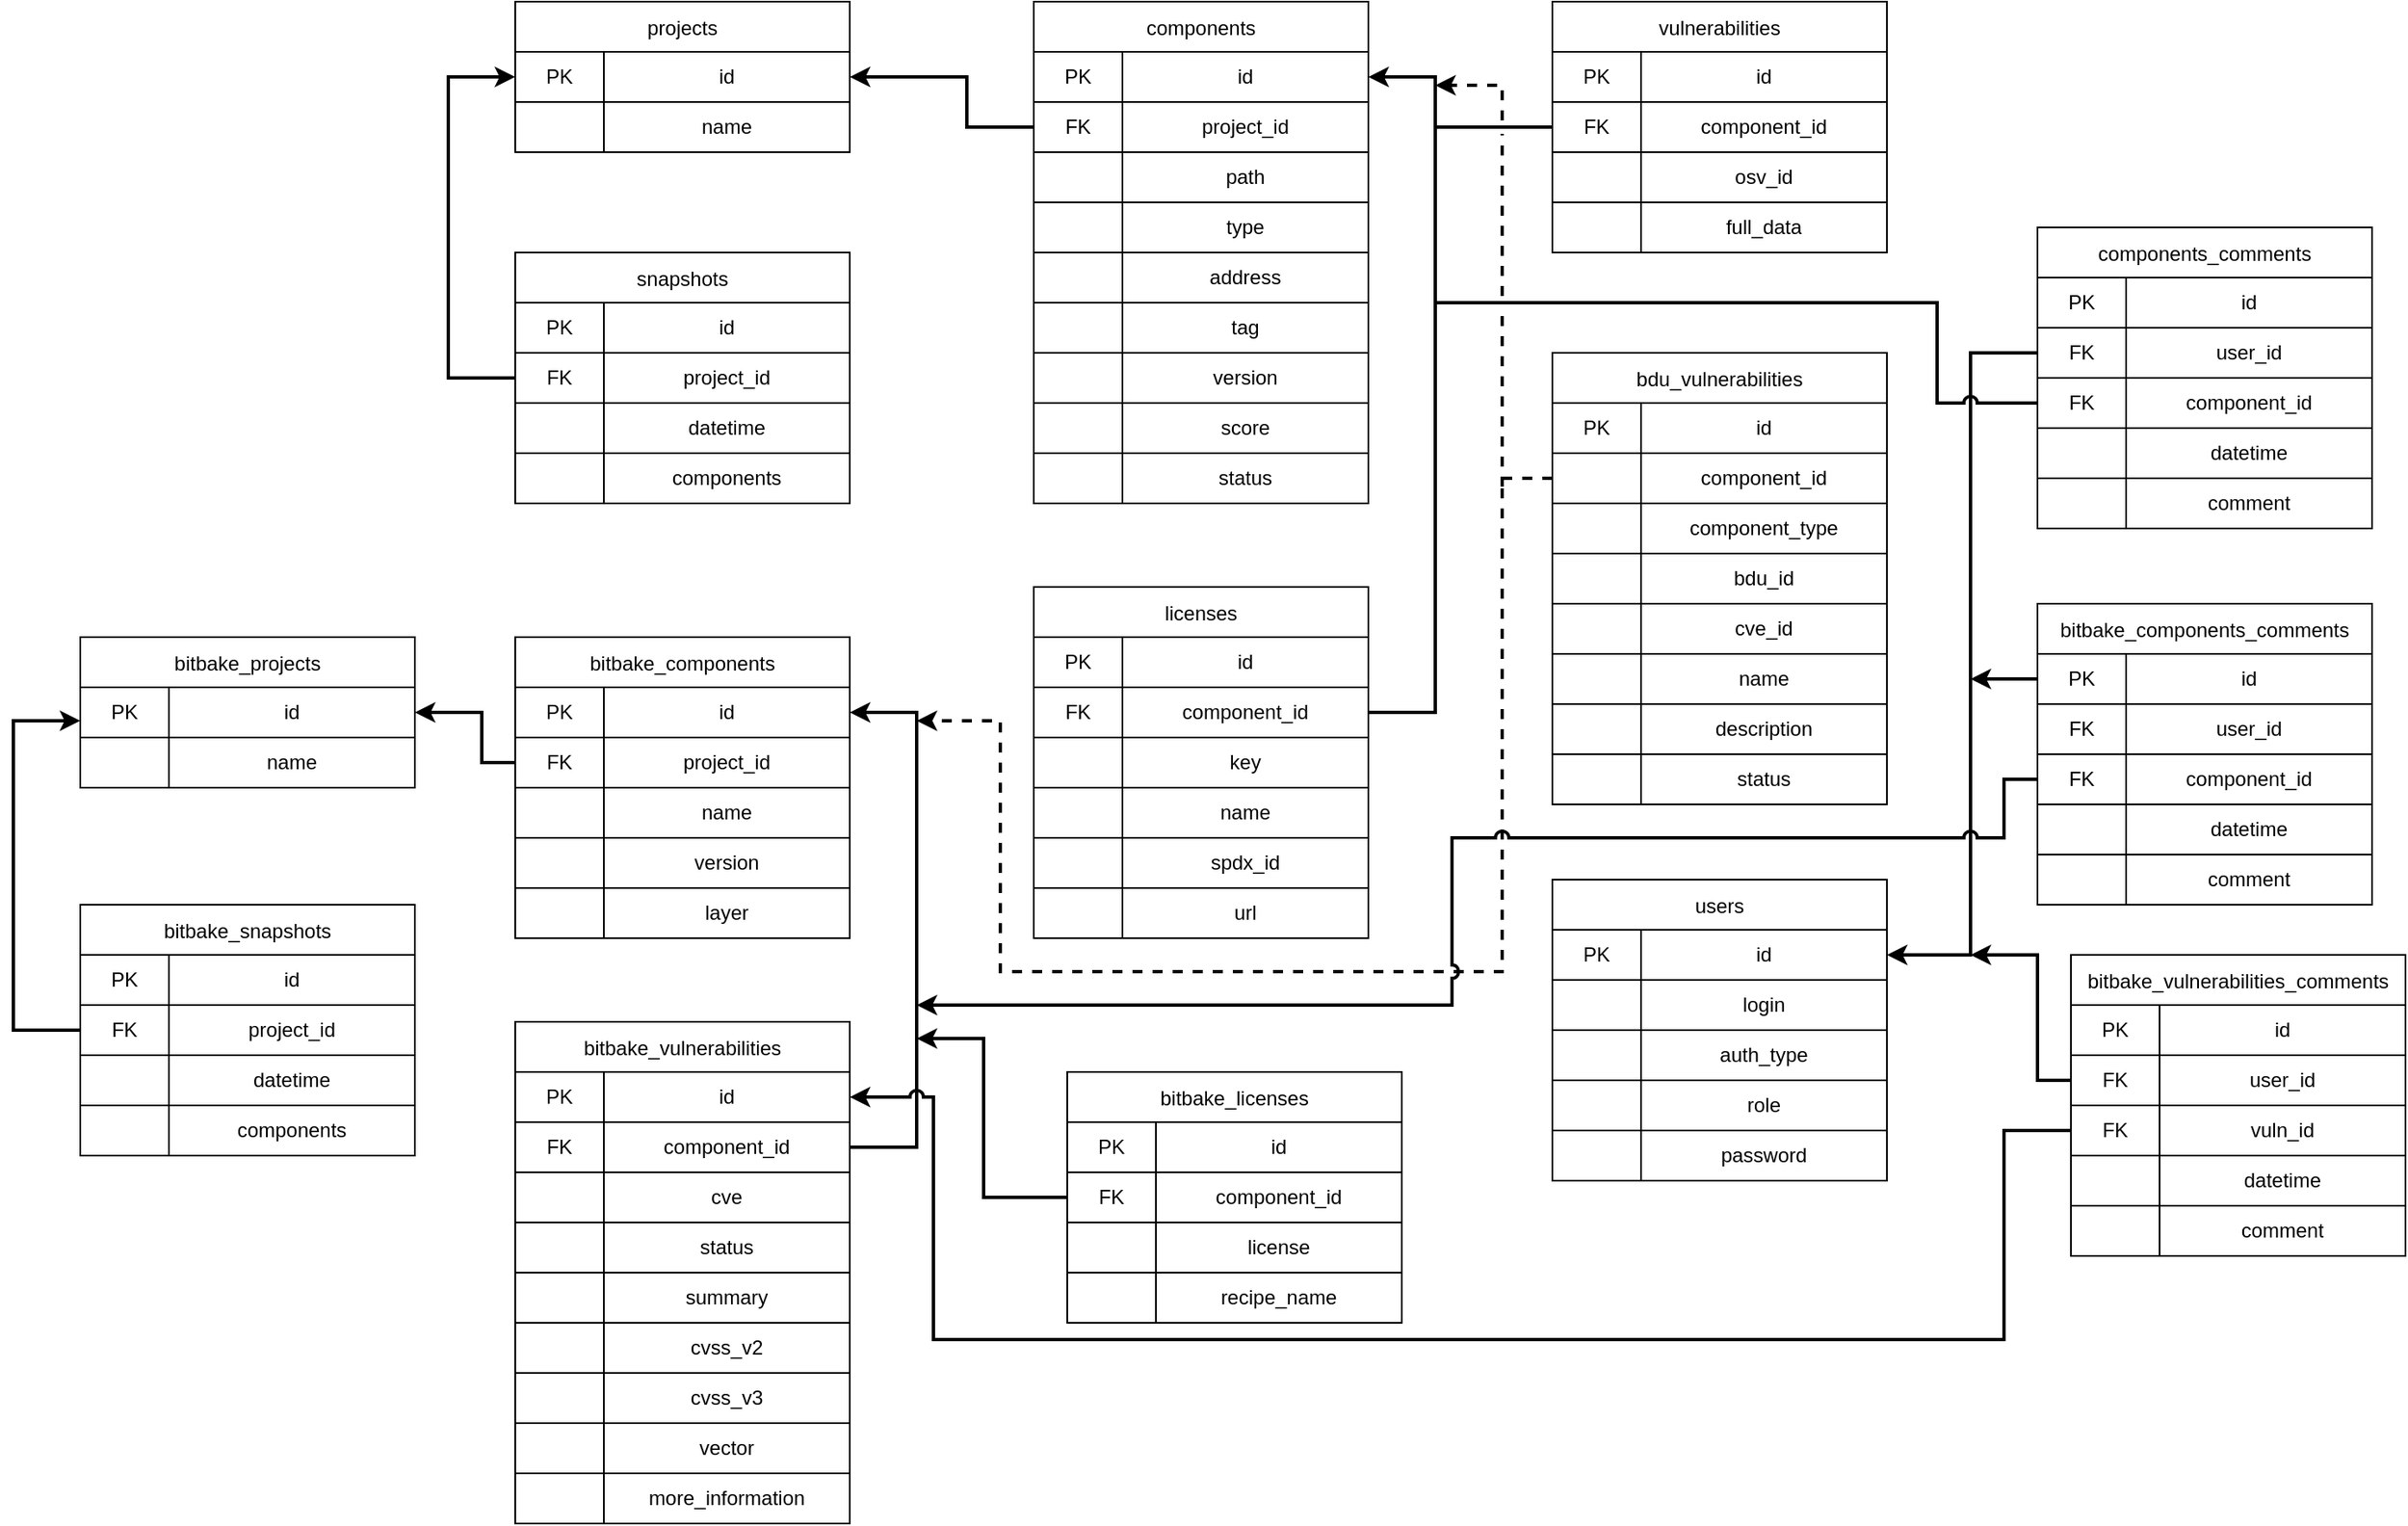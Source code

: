 <mxfile version="27.0.9">
  <diagram name="Страница — 1" id="Rh8N5LKjMndREaE10BPL">
    <mxGraphModel dx="1826" dy="796" grid="1" gridSize="10" guides="1" tooltips="1" connect="1" arrows="1" fold="1" page="0" pageScale="1" pageWidth="827" pageHeight="1169" math="0" shadow="0">
      <root>
        <mxCell id="0" />
        <mxCell id="1" parent="0" />
        <mxCell id="hA5qqlmzp00c2_-T4oen-1" value="projects" style="shape=table;startSize=30;container=1;collapsible=0;childLayout=tableLayout;" parent="1" vertex="1">
          <mxGeometry x="70" y="60" width="200" height="90" as="geometry" />
        </mxCell>
        <mxCell id="hA5qqlmzp00c2_-T4oen-2" value="" style="shape=tableRow;horizontal=0;startSize=0;swimlaneHead=0;swimlaneBody=0;strokeColor=inherit;top=0;left=0;bottom=0;right=0;collapsible=0;dropTarget=0;fillColor=none;points=[[0,0.5],[1,0.5]];portConstraint=eastwest;" parent="hA5qqlmzp00c2_-T4oen-1" vertex="1">
          <mxGeometry y="30" width="200" height="30" as="geometry" />
        </mxCell>
        <mxCell id="hA5qqlmzp00c2_-T4oen-11" value="PK" style="shape=partialRectangle;html=1;whiteSpace=wrap;connectable=0;strokeColor=inherit;overflow=hidden;fillColor=none;top=0;left=0;bottom=0;right=0;pointerEvents=1;" parent="hA5qqlmzp00c2_-T4oen-2" vertex="1">
          <mxGeometry width="53" height="30" as="geometry">
            <mxRectangle width="53" height="30" as="alternateBounds" />
          </mxGeometry>
        </mxCell>
        <mxCell id="hA5qqlmzp00c2_-T4oen-3" value="id" style="shape=partialRectangle;html=1;whiteSpace=wrap;connectable=0;strokeColor=inherit;overflow=hidden;fillColor=none;top=0;left=0;bottom=0;right=0;pointerEvents=1;" parent="hA5qqlmzp00c2_-T4oen-2" vertex="1">
          <mxGeometry x="53" width="147" height="30" as="geometry">
            <mxRectangle width="147" height="30" as="alternateBounds" />
          </mxGeometry>
        </mxCell>
        <mxCell id="hA5qqlmzp00c2_-T4oen-5" value="" style="shape=tableRow;horizontal=0;startSize=0;swimlaneHead=0;swimlaneBody=0;strokeColor=inherit;top=0;left=0;bottom=0;right=0;collapsible=0;dropTarget=0;fillColor=none;points=[[0,0.5],[1,0.5]];portConstraint=eastwest;" parent="hA5qqlmzp00c2_-T4oen-1" vertex="1">
          <mxGeometry y="60" width="200" height="30" as="geometry" />
        </mxCell>
        <mxCell id="hA5qqlmzp00c2_-T4oen-12" style="shape=partialRectangle;html=1;whiteSpace=wrap;connectable=0;strokeColor=inherit;overflow=hidden;fillColor=none;top=0;left=0;bottom=0;right=0;pointerEvents=1;" parent="hA5qqlmzp00c2_-T4oen-5" vertex="1">
          <mxGeometry width="53" height="30" as="geometry">
            <mxRectangle width="53" height="30" as="alternateBounds" />
          </mxGeometry>
        </mxCell>
        <mxCell id="hA5qqlmzp00c2_-T4oen-6" value="name" style="shape=partialRectangle;html=1;whiteSpace=wrap;connectable=0;strokeColor=inherit;overflow=hidden;fillColor=none;top=0;left=0;bottom=0;right=0;pointerEvents=1;" parent="hA5qqlmzp00c2_-T4oen-5" vertex="1">
          <mxGeometry x="53" width="147" height="30" as="geometry">
            <mxRectangle width="147" height="30" as="alternateBounds" />
          </mxGeometry>
        </mxCell>
        <mxCell id="hA5qqlmzp00c2_-T4oen-14" value="components" style="shape=table;startSize=30;container=1;collapsible=0;childLayout=tableLayout;" parent="1" vertex="1">
          <mxGeometry x="380" y="60" width="200" height="300" as="geometry" />
        </mxCell>
        <mxCell id="hA5qqlmzp00c2_-T4oen-15" value="" style="shape=tableRow;horizontal=0;startSize=0;swimlaneHead=0;swimlaneBody=0;strokeColor=inherit;top=0;left=0;bottom=0;right=0;collapsible=0;dropTarget=0;fillColor=none;points=[[0,0.5],[1,0.5]];portConstraint=eastwest;" parent="hA5qqlmzp00c2_-T4oen-14" vertex="1">
          <mxGeometry y="30" width="200" height="30" as="geometry" />
        </mxCell>
        <mxCell id="hA5qqlmzp00c2_-T4oen-16" value="PK" style="shape=partialRectangle;html=1;whiteSpace=wrap;connectable=0;strokeColor=inherit;overflow=hidden;fillColor=none;top=0;left=0;bottom=0;right=0;pointerEvents=1;" parent="hA5qqlmzp00c2_-T4oen-15" vertex="1">
          <mxGeometry width="53" height="30" as="geometry">
            <mxRectangle width="53" height="30" as="alternateBounds" />
          </mxGeometry>
        </mxCell>
        <mxCell id="hA5qqlmzp00c2_-T4oen-17" value="id" style="shape=partialRectangle;html=1;whiteSpace=wrap;connectable=0;strokeColor=inherit;overflow=hidden;fillColor=none;top=0;left=0;bottom=0;right=0;pointerEvents=1;" parent="hA5qqlmzp00c2_-T4oen-15" vertex="1">
          <mxGeometry x="53" width="147" height="30" as="geometry">
            <mxRectangle width="147" height="30" as="alternateBounds" />
          </mxGeometry>
        </mxCell>
        <mxCell id="hA5qqlmzp00c2_-T4oen-18" value="" style="shape=tableRow;horizontal=0;startSize=0;swimlaneHead=0;swimlaneBody=0;strokeColor=inherit;top=0;left=0;bottom=0;right=0;collapsible=0;dropTarget=0;fillColor=none;points=[[0,0.5],[1,0.5]];portConstraint=eastwest;" parent="hA5qqlmzp00c2_-T4oen-14" vertex="1">
          <mxGeometry y="60" width="200" height="30" as="geometry" />
        </mxCell>
        <mxCell id="hA5qqlmzp00c2_-T4oen-19" value="FK" style="shape=partialRectangle;html=1;whiteSpace=wrap;connectable=0;strokeColor=inherit;overflow=hidden;fillColor=none;top=0;left=0;bottom=0;right=0;pointerEvents=1;" parent="hA5qqlmzp00c2_-T4oen-18" vertex="1">
          <mxGeometry width="53" height="30" as="geometry">
            <mxRectangle width="53" height="30" as="alternateBounds" />
          </mxGeometry>
        </mxCell>
        <mxCell id="hA5qqlmzp00c2_-T4oen-20" value="project_id" style="shape=partialRectangle;html=1;whiteSpace=wrap;connectable=0;strokeColor=inherit;overflow=hidden;fillColor=none;top=0;left=0;bottom=0;right=0;pointerEvents=1;" parent="hA5qqlmzp00c2_-T4oen-18" vertex="1">
          <mxGeometry x="53" width="147" height="30" as="geometry">
            <mxRectangle width="147" height="30" as="alternateBounds" />
          </mxGeometry>
        </mxCell>
        <mxCell id="hA5qqlmzp00c2_-T4oen-21" style="shape=tableRow;horizontal=0;startSize=0;swimlaneHead=0;swimlaneBody=0;strokeColor=inherit;top=0;left=0;bottom=0;right=0;collapsible=0;dropTarget=0;fillColor=none;points=[[0,0.5],[1,0.5]];portConstraint=eastwest;" parent="hA5qqlmzp00c2_-T4oen-14" vertex="1">
          <mxGeometry y="90" width="200" height="30" as="geometry" />
        </mxCell>
        <mxCell id="hA5qqlmzp00c2_-T4oen-22" style="shape=partialRectangle;html=1;whiteSpace=wrap;connectable=0;strokeColor=inherit;overflow=hidden;fillColor=none;top=0;left=0;bottom=0;right=0;pointerEvents=1;" parent="hA5qqlmzp00c2_-T4oen-21" vertex="1">
          <mxGeometry width="53" height="30" as="geometry">
            <mxRectangle width="53" height="30" as="alternateBounds" />
          </mxGeometry>
        </mxCell>
        <mxCell id="hA5qqlmzp00c2_-T4oen-23" value="path" style="shape=partialRectangle;html=1;whiteSpace=wrap;connectable=0;strokeColor=inherit;overflow=hidden;fillColor=none;top=0;left=0;bottom=0;right=0;pointerEvents=1;" parent="hA5qqlmzp00c2_-T4oen-21" vertex="1">
          <mxGeometry x="53" width="147" height="30" as="geometry">
            <mxRectangle width="147" height="30" as="alternateBounds" />
          </mxGeometry>
        </mxCell>
        <mxCell id="hA5qqlmzp00c2_-T4oen-34" style="shape=tableRow;horizontal=0;startSize=0;swimlaneHead=0;swimlaneBody=0;strokeColor=inherit;top=0;left=0;bottom=0;right=0;collapsible=0;dropTarget=0;fillColor=none;points=[[0,0.5],[1,0.5]];portConstraint=eastwest;" parent="hA5qqlmzp00c2_-T4oen-14" vertex="1">
          <mxGeometry y="120" width="200" height="30" as="geometry" />
        </mxCell>
        <mxCell id="hA5qqlmzp00c2_-T4oen-35" style="shape=partialRectangle;html=1;whiteSpace=wrap;connectable=0;strokeColor=inherit;overflow=hidden;fillColor=none;top=0;left=0;bottom=0;right=0;pointerEvents=1;" parent="hA5qqlmzp00c2_-T4oen-34" vertex="1">
          <mxGeometry width="53" height="30" as="geometry">
            <mxRectangle width="53" height="30" as="alternateBounds" />
          </mxGeometry>
        </mxCell>
        <mxCell id="hA5qqlmzp00c2_-T4oen-36" value="type" style="shape=partialRectangle;html=1;whiteSpace=wrap;connectable=0;strokeColor=inherit;overflow=hidden;fillColor=none;top=0;left=0;bottom=0;right=0;pointerEvents=1;" parent="hA5qqlmzp00c2_-T4oen-34" vertex="1">
          <mxGeometry x="53" width="147" height="30" as="geometry">
            <mxRectangle width="147" height="30" as="alternateBounds" />
          </mxGeometry>
        </mxCell>
        <mxCell id="hA5qqlmzp00c2_-T4oen-31" style="shape=tableRow;horizontal=0;startSize=0;swimlaneHead=0;swimlaneBody=0;strokeColor=inherit;top=0;left=0;bottom=0;right=0;collapsible=0;dropTarget=0;fillColor=none;points=[[0,0.5],[1,0.5]];portConstraint=eastwest;" parent="hA5qqlmzp00c2_-T4oen-14" vertex="1">
          <mxGeometry y="150" width="200" height="30" as="geometry" />
        </mxCell>
        <mxCell id="hA5qqlmzp00c2_-T4oen-32" style="shape=partialRectangle;html=1;whiteSpace=wrap;connectable=0;strokeColor=inherit;overflow=hidden;fillColor=none;top=0;left=0;bottom=0;right=0;pointerEvents=1;" parent="hA5qqlmzp00c2_-T4oen-31" vertex="1">
          <mxGeometry width="53" height="30" as="geometry">
            <mxRectangle width="53" height="30" as="alternateBounds" />
          </mxGeometry>
        </mxCell>
        <mxCell id="hA5qqlmzp00c2_-T4oen-33" value="address" style="shape=partialRectangle;html=1;whiteSpace=wrap;connectable=0;strokeColor=inherit;overflow=hidden;fillColor=none;top=0;left=0;bottom=0;right=0;pointerEvents=1;" parent="hA5qqlmzp00c2_-T4oen-31" vertex="1">
          <mxGeometry x="53" width="147" height="30" as="geometry">
            <mxRectangle width="147" height="30" as="alternateBounds" />
          </mxGeometry>
        </mxCell>
        <mxCell id="hA5qqlmzp00c2_-T4oen-28" style="shape=tableRow;horizontal=0;startSize=0;swimlaneHead=0;swimlaneBody=0;strokeColor=inherit;top=0;left=0;bottom=0;right=0;collapsible=0;dropTarget=0;fillColor=none;points=[[0,0.5],[1,0.5]];portConstraint=eastwest;" parent="hA5qqlmzp00c2_-T4oen-14" vertex="1">
          <mxGeometry y="180" width="200" height="30" as="geometry" />
        </mxCell>
        <mxCell id="hA5qqlmzp00c2_-T4oen-29" style="shape=partialRectangle;html=1;whiteSpace=wrap;connectable=0;strokeColor=inherit;overflow=hidden;fillColor=none;top=0;left=0;bottom=0;right=0;pointerEvents=1;" parent="hA5qqlmzp00c2_-T4oen-28" vertex="1">
          <mxGeometry width="53" height="30" as="geometry">
            <mxRectangle width="53" height="30" as="alternateBounds" />
          </mxGeometry>
        </mxCell>
        <mxCell id="hA5qqlmzp00c2_-T4oen-30" value="tag" style="shape=partialRectangle;html=1;whiteSpace=wrap;connectable=0;strokeColor=inherit;overflow=hidden;fillColor=none;top=0;left=0;bottom=0;right=0;pointerEvents=1;" parent="hA5qqlmzp00c2_-T4oen-28" vertex="1">
          <mxGeometry x="53" width="147" height="30" as="geometry">
            <mxRectangle width="147" height="30" as="alternateBounds" />
          </mxGeometry>
        </mxCell>
        <mxCell id="hA5qqlmzp00c2_-T4oen-25" style="shape=tableRow;horizontal=0;startSize=0;swimlaneHead=0;swimlaneBody=0;strokeColor=inherit;top=0;left=0;bottom=0;right=0;collapsible=0;dropTarget=0;fillColor=none;points=[[0,0.5],[1,0.5]];portConstraint=eastwest;" parent="hA5qqlmzp00c2_-T4oen-14" vertex="1">
          <mxGeometry y="210" width="200" height="30" as="geometry" />
        </mxCell>
        <mxCell id="hA5qqlmzp00c2_-T4oen-26" style="shape=partialRectangle;html=1;whiteSpace=wrap;connectable=0;strokeColor=inherit;overflow=hidden;fillColor=none;top=0;left=0;bottom=0;right=0;pointerEvents=1;" parent="hA5qqlmzp00c2_-T4oen-25" vertex="1">
          <mxGeometry width="53" height="30" as="geometry">
            <mxRectangle width="53" height="30" as="alternateBounds" />
          </mxGeometry>
        </mxCell>
        <mxCell id="hA5qqlmzp00c2_-T4oen-27" value="version" style="shape=partialRectangle;html=1;whiteSpace=wrap;connectable=0;strokeColor=inherit;overflow=hidden;fillColor=none;top=0;left=0;bottom=0;right=0;pointerEvents=1;" parent="hA5qqlmzp00c2_-T4oen-25" vertex="1">
          <mxGeometry x="53" width="147" height="30" as="geometry">
            <mxRectangle width="147" height="30" as="alternateBounds" />
          </mxGeometry>
        </mxCell>
        <mxCell id="hA5qqlmzp00c2_-T4oen-37" style="shape=tableRow;horizontal=0;startSize=0;swimlaneHead=0;swimlaneBody=0;strokeColor=inherit;top=0;left=0;bottom=0;right=0;collapsible=0;dropTarget=0;fillColor=none;points=[[0,0.5],[1,0.5]];portConstraint=eastwest;" parent="hA5qqlmzp00c2_-T4oen-14" vertex="1">
          <mxGeometry y="240" width="200" height="30" as="geometry" />
        </mxCell>
        <mxCell id="hA5qqlmzp00c2_-T4oen-38" style="shape=partialRectangle;html=1;whiteSpace=wrap;connectable=0;strokeColor=inherit;overflow=hidden;fillColor=none;top=0;left=0;bottom=0;right=0;pointerEvents=1;" parent="hA5qqlmzp00c2_-T4oen-37" vertex="1">
          <mxGeometry width="53" height="30" as="geometry">
            <mxRectangle width="53" height="30" as="alternateBounds" />
          </mxGeometry>
        </mxCell>
        <mxCell id="hA5qqlmzp00c2_-T4oen-39" value="score" style="shape=partialRectangle;html=1;whiteSpace=wrap;connectable=0;strokeColor=inherit;overflow=hidden;fillColor=none;top=0;left=0;bottom=0;right=0;pointerEvents=1;" parent="hA5qqlmzp00c2_-T4oen-37" vertex="1">
          <mxGeometry x="53" width="147" height="30" as="geometry">
            <mxRectangle width="147" height="30" as="alternateBounds" />
          </mxGeometry>
        </mxCell>
        <mxCell id="hA5qqlmzp00c2_-T4oen-40" style="shape=tableRow;horizontal=0;startSize=0;swimlaneHead=0;swimlaneBody=0;strokeColor=inherit;top=0;left=0;bottom=0;right=0;collapsible=0;dropTarget=0;fillColor=none;points=[[0,0.5],[1,0.5]];portConstraint=eastwest;" parent="hA5qqlmzp00c2_-T4oen-14" vertex="1">
          <mxGeometry y="270" width="200" height="30" as="geometry" />
        </mxCell>
        <mxCell id="hA5qqlmzp00c2_-T4oen-41" style="shape=partialRectangle;html=1;whiteSpace=wrap;connectable=0;strokeColor=inherit;overflow=hidden;fillColor=none;top=0;left=0;bottom=0;right=0;pointerEvents=1;" parent="hA5qqlmzp00c2_-T4oen-40" vertex="1">
          <mxGeometry width="53" height="30" as="geometry">
            <mxRectangle width="53" height="30" as="alternateBounds" />
          </mxGeometry>
        </mxCell>
        <mxCell id="hA5qqlmzp00c2_-T4oen-42" value="status" style="shape=partialRectangle;html=1;whiteSpace=wrap;connectable=0;strokeColor=inherit;overflow=hidden;fillColor=none;top=0;left=0;bottom=0;right=0;pointerEvents=1;" parent="hA5qqlmzp00c2_-T4oen-40" vertex="1">
          <mxGeometry x="53" width="147" height="30" as="geometry">
            <mxRectangle width="147" height="30" as="alternateBounds" />
          </mxGeometry>
        </mxCell>
        <mxCell id="hA5qqlmzp00c2_-T4oen-46" value="snapshots" style="shape=table;startSize=30;container=1;collapsible=0;childLayout=tableLayout;" parent="1" vertex="1">
          <mxGeometry x="70" y="210" width="200" height="150" as="geometry" />
        </mxCell>
        <mxCell id="hA5qqlmzp00c2_-T4oen-47" value="" style="shape=tableRow;horizontal=0;startSize=0;swimlaneHead=0;swimlaneBody=0;strokeColor=inherit;top=0;left=0;bottom=0;right=0;collapsible=0;dropTarget=0;fillColor=none;points=[[0,0.5],[1,0.5]];portConstraint=eastwest;" parent="hA5qqlmzp00c2_-T4oen-46" vertex="1">
          <mxGeometry y="30" width="200" height="30" as="geometry" />
        </mxCell>
        <mxCell id="hA5qqlmzp00c2_-T4oen-48" value="PK" style="shape=partialRectangle;html=1;whiteSpace=wrap;connectable=0;strokeColor=inherit;overflow=hidden;fillColor=none;top=0;left=0;bottom=0;right=0;pointerEvents=1;" parent="hA5qqlmzp00c2_-T4oen-47" vertex="1">
          <mxGeometry width="53" height="30" as="geometry">
            <mxRectangle width="53" height="30" as="alternateBounds" />
          </mxGeometry>
        </mxCell>
        <mxCell id="hA5qqlmzp00c2_-T4oen-49" value="id" style="shape=partialRectangle;html=1;whiteSpace=wrap;connectable=0;strokeColor=inherit;overflow=hidden;fillColor=none;top=0;left=0;bottom=0;right=0;pointerEvents=1;" parent="hA5qqlmzp00c2_-T4oen-47" vertex="1">
          <mxGeometry x="53" width="147" height="30" as="geometry">
            <mxRectangle width="147" height="30" as="alternateBounds" />
          </mxGeometry>
        </mxCell>
        <mxCell id="hA5qqlmzp00c2_-T4oen-50" value="" style="shape=tableRow;horizontal=0;startSize=0;swimlaneHead=0;swimlaneBody=0;strokeColor=inherit;top=0;left=0;bottom=0;right=0;collapsible=0;dropTarget=0;fillColor=none;points=[[0,0.5],[1,0.5]];portConstraint=eastwest;" parent="hA5qqlmzp00c2_-T4oen-46" vertex="1">
          <mxGeometry y="60" width="200" height="30" as="geometry" />
        </mxCell>
        <mxCell id="hA5qqlmzp00c2_-T4oen-51" value="FK" style="shape=partialRectangle;html=1;whiteSpace=wrap;connectable=0;strokeColor=inherit;overflow=hidden;fillColor=none;top=0;left=0;bottom=0;right=0;pointerEvents=1;" parent="hA5qqlmzp00c2_-T4oen-50" vertex="1">
          <mxGeometry width="53" height="30" as="geometry">
            <mxRectangle width="53" height="30" as="alternateBounds" />
          </mxGeometry>
        </mxCell>
        <mxCell id="hA5qqlmzp00c2_-T4oen-52" value="project_id" style="shape=partialRectangle;html=1;whiteSpace=wrap;connectable=0;strokeColor=inherit;overflow=hidden;fillColor=none;top=0;left=0;bottom=0;right=0;pointerEvents=1;" parent="hA5qqlmzp00c2_-T4oen-50" vertex="1">
          <mxGeometry x="53" width="147" height="30" as="geometry">
            <mxRectangle width="147" height="30" as="alternateBounds" />
          </mxGeometry>
        </mxCell>
        <mxCell id="hA5qqlmzp00c2_-T4oen-53" style="shape=tableRow;horizontal=0;startSize=0;swimlaneHead=0;swimlaneBody=0;strokeColor=inherit;top=0;left=0;bottom=0;right=0;collapsible=0;dropTarget=0;fillColor=none;points=[[0,0.5],[1,0.5]];portConstraint=eastwest;" parent="hA5qqlmzp00c2_-T4oen-46" vertex="1">
          <mxGeometry y="90" width="200" height="30" as="geometry" />
        </mxCell>
        <mxCell id="hA5qqlmzp00c2_-T4oen-54" style="shape=partialRectangle;html=1;whiteSpace=wrap;connectable=0;strokeColor=inherit;overflow=hidden;fillColor=none;top=0;left=0;bottom=0;right=0;pointerEvents=1;" parent="hA5qqlmzp00c2_-T4oen-53" vertex="1">
          <mxGeometry width="53" height="30" as="geometry">
            <mxRectangle width="53" height="30" as="alternateBounds" />
          </mxGeometry>
        </mxCell>
        <mxCell id="hA5qqlmzp00c2_-T4oen-55" value="datetime" style="shape=partialRectangle;html=1;whiteSpace=wrap;connectable=0;strokeColor=inherit;overflow=hidden;fillColor=none;top=0;left=0;bottom=0;right=0;pointerEvents=1;" parent="hA5qqlmzp00c2_-T4oen-53" vertex="1">
          <mxGeometry x="53" width="147" height="30" as="geometry">
            <mxRectangle width="147" height="30" as="alternateBounds" />
          </mxGeometry>
        </mxCell>
        <mxCell id="hA5qqlmzp00c2_-T4oen-56" style="shape=tableRow;horizontal=0;startSize=0;swimlaneHead=0;swimlaneBody=0;strokeColor=inherit;top=0;left=0;bottom=0;right=0;collapsible=0;dropTarget=0;fillColor=none;points=[[0,0.5],[1,0.5]];portConstraint=eastwest;" parent="hA5qqlmzp00c2_-T4oen-46" vertex="1">
          <mxGeometry y="120" width="200" height="30" as="geometry" />
        </mxCell>
        <mxCell id="hA5qqlmzp00c2_-T4oen-57" style="shape=partialRectangle;html=1;whiteSpace=wrap;connectable=0;strokeColor=inherit;overflow=hidden;fillColor=none;top=0;left=0;bottom=0;right=0;pointerEvents=1;" parent="hA5qqlmzp00c2_-T4oen-56" vertex="1">
          <mxGeometry width="53" height="30" as="geometry">
            <mxRectangle width="53" height="30" as="alternateBounds" />
          </mxGeometry>
        </mxCell>
        <mxCell id="hA5qqlmzp00c2_-T4oen-58" value="components" style="shape=partialRectangle;html=1;whiteSpace=wrap;connectable=0;strokeColor=inherit;overflow=hidden;fillColor=none;top=0;left=0;bottom=0;right=0;pointerEvents=1;" parent="hA5qqlmzp00c2_-T4oen-56" vertex="1">
          <mxGeometry x="53" width="147" height="30" as="geometry">
            <mxRectangle width="147" height="30" as="alternateBounds" />
          </mxGeometry>
        </mxCell>
        <mxCell id="hA5qqlmzp00c2_-T4oen-59" value="vulnerabilities" style="shape=table;startSize=30;container=1;collapsible=0;childLayout=tableLayout;" parent="1" vertex="1">
          <mxGeometry x="690" y="60" width="200" height="150" as="geometry" />
        </mxCell>
        <mxCell id="hA5qqlmzp00c2_-T4oen-60" value="" style="shape=tableRow;horizontal=0;startSize=0;swimlaneHead=0;swimlaneBody=0;strokeColor=inherit;top=0;left=0;bottom=0;right=0;collapsible=0;dropTarget=0;fillColor=none;points=[[0,0.5],[1,0.5]];portConstraint=eastwest;" parent="hA5qqlmzp00c2_-T4oen-59" vertex="1">
          <mxGeometry y="30" width="200" height="30" as="geometry" />
        </mxCell>
        <mxCell id="hA5qqlmzp00c2_-T4oen-61" value="PK" style="shape=partialRectangle;html=1;whiteSpace=wrap;connectable=0;strokeColor=inherit;overflow=hidden;fillColor=none;top=0;left=0;bottom=0;right=0;pointerEvents=1;" parent="hA5qqlmzp00c2_-T4oen-60" vertex="1">
          <mxGeometry width="53" height="30" as="geometry">
            <mxRectangle width="53" height="30" as="alternateBounds" />
          </mxGeometry>
        </mxCell>
        <mxCell id="hA5qqlmzp00c2_-T4oen-62" value="id" style="shape=partialRectangle;html=1;whiteSpace=wrap;connectable=0;strokeColor=inherit;overflow=hidden;fillColor=none;top=0;left=0;bottom=0;right=0;pointerEvents=1;" parent="hA5qqlmzp00c2_-T4oen-60" vertex="1">
          <mxGeometry x="53" width="147" height="30" as="geometry">
            <mxRectangle width="147" height="30" as="alternateBounds" />
          </mxGeometry>
        </mxCell>
        <mxCell id="hA5qqlmzp00c2_-T4oen-63" value="" style="shape=tableRow;horizontal=0;startSize=0;swimlaneHead=0;swimlaneBody=0;strokeColor=inherit;top=0;left=0;bottom=0;right=0;collapsible=0;dropTarget=0;fillColor=none;points=[[0,0.5],[1,0.5]];portConstraint=eastwest;" parent="hA5qqlmzp00c2_-T4oen-59" vertex="1">
          <mxGeometry y="60" width="200" height="30" as="geometry" />
        </mxCell>
        <mxCell id="hA5qqlmzp00c2_-T4oen-64" value="FK" style="shape=partialRectangle;html=1;whiteSpace=wrap;connectable=0;strokeColor=inherit;overflow=hidden;fillColor=none;top=0;left=0;bottom=0;right=0;pointerEvents=1;" parent="hA5qqlmzp00c2_-T4oen-63" vertex="1">
          <mxGeometry width="53" height="30" as="geometry">
            <mxRectangle width="53" height="30" as="alternateBounds" />
          </mxGeometry>
        </mxCell>
        <mxCell id="hA5qqlmzp00c2_-T4oen-65" value="component_id" style="shape=partialRectangle;html=1;whiteSpace=wrap;connectable=0;strokeColor=inherit;overflow=hidden;fillColor=none;top=0;left=0;bottom=0;right=0;pointerEvents=1;" parent="hA5qqlmzp00c2_-T4oen-63" vertex="1">
          <mxGeometry x="53" width="147" height="30" as="geometry">
            <mxRectangle width="147" height="30" as="alternateBounds" />
          </mxGeometry>
        </mxCell>
        <mxCell id="hA5qqlmzp00c2_-T4oen-66" style="shape=tableRow;horizontal=0;startSize=0;swimlaneHead=0;swimlaneBody=0;strokeColor=inherit;top=0;left=0;bottom=0;right=0;collapsible=0;dropTarget=0;fillColor=none;points=[[0,0.5],[1,0.5]];portConstraint=eastwest;" parent="hA5qqlmzp00c2_-T4oen-59" vertex="1">
          <mxGeometry y="90" width="200" height="30" as="geometry" />
        </mxCell>
        <mxCell id="hA5qqlmzp00c2_-T4oen-67" style="shape=partialRectangle;html=1;whiteSpace=wrap;connectable=0;strokeColor=inherit;overflow=hidden;fillColor=none;top=0;left=0;bottom=0;right=0;pointerEvents=1;" parent="hA5qqlmzp00c2_-T4oen-66" vertex="1">
          <mxGeometry width="53" height="30" as="geometry">
            <mxRectangle width="53" height="30" as="alternateBounds" />
          </mxGeometry>
        </mxCell>
        <mxCell id="hA5qqlmzp00c2_-T4oen-68" value="osv_id" style="shape=partialRectangle;html=1;whiteSpace=wrap;connectable=0;strokeColor=inherit;overflow=hidden;fillColor=none;top=0;left=0;bottom=0;right=0;pointerEvents=1;" parent="hA5qqlmzp00c2_-T4oen-66" vertex="1">
          <mxGeometry x="53" width="147" height="30" as="geometry">
            <mxRectangle width="147" height="30" as="alternateBounds" />
          </mxGeometry>
        </mxCell>
        <mxCell id="hA5qqlmzp00c2_-T4oen-69" style="shape=tableRow;horizontal=0;startSize=0;swimlaneHead=0;swimlaneBody=0;strokeColor=inherit;top=0;left=0;bottom=0;right=0;collapsible=0;dropTarget=0;fillColor=none;points=[[0,0.5],[1,0.5]];portConstraint=eastwest;" parent="hA5qqlmzp00c2_-T4oen-59" vertex="1">
          <mxGeometry y="120" width="200" height="30" as="geometry" />
        </mxCell>
        <mxCell id="hA5qqlmzp00c2_-T4oen-70" style="shape=partialRectangle;html=1;whiteSpace=wrap;connectable=0;strokeColor=inherit;overflow=hidden;fillColor=none;top=0;left=0;bottom=0;right=0;pointerEvents=1;" parent="hA5qqlmzp00c2_-T4oen-69" vertex="1">
          <mxGeometry width="53" height="30" as="geometry">
            <mxRectangle width="53" height="30" as="alternateBounds" />
          </mxGeometry>
        </mxCell>
        <mxCell id="hA5qqlmzp00c2_-T4oen-71" value="full_data" style="shape=partialRectangle;html=1;whiteSpace=wrap;connectable=0;strokeColor=inherit;overflow=hidden;fillColor=none;top=0;left=0;bottom=0;right=0;pointerEvents=1;" parent="hA5qqlmzp00c2_-T4oen-69" vertex="1">
          <mxGeometry x="53" width="147" height="30" as="geometry">
            <mxRectangle width="147" height="30" as="alternateBounds" />
          </mxGeometry>
        </mxCell>
        <mxCell id="hA5qqlmzp00c2_-T4oen-72" value="users" style="shape=table;startSize=30;container=1;collapsible=0;childLayout=tableLayout;" parent="1" vertex="1">
          <mxGeometry x="690" y="585" width="200" height="180" as="geometry" />
        </mxCell>
        <mxCell id="hA5qqlmzp00c2_-T4oen-73" value="" style="shape=tableRow;horizontal=0;startSize=0;swimlaneHead=0;swimlaneBody=0;strokeColor=inherit;top=0;left=0;bottom=0;right=0;collapsible=0;dropTarget=0;fillColor=none;points=[[0,0.5],[1,0.5]];portConstraint=eastwest;" parent="hA5qqlmzp00c2_-T4oen-72" vertex="1">
          <mxGeometry y="30" width="200" height="30" as="geometry" />
        </mxCell>
        <mxCell id="hA5qqlmzp00c2_-T4oen-74" value="PK" style="shape=partialRectangle;html=1;whiteSpace=wrap;connectable=0;strokeColor=inherit;overflow=hidden;fillColor=none;top=0;left=0;bottom=0;right=0;pointerEvents=1;" parent="hA5qqlmzp00c2_-T4oen-73" vertex="1">
          <mxGeometry width="53" height="30" as="geometry">
            <mxRectangle width="53" height="30" as="alternateBounds" />
          </mxGeometry>
        </mxCell>
        <mxCell id="hA5qqlmzp00c2_-T4oen-75" value="id" style="shape=partialRectangle;html=1;whiteSpace=wrap;connectable=0;strokeColor=inherit;overflow=hidden;fillColor=none;top=0;left=0;bottom=0;right=0;pointerEvents=1;" parent="hA5qqlmzp00c2_-T4oen-73" vertex="1">
          <mxGeometry x="53" width="147" height="30" as="geometry">
            <mxRectangle width="147" height="30" as="alternateBounds" />
          </mxGeometry>
        </mxCell>
        <mxCell id="hA5qqlmzp00c2_-T4oen-76" value="" style="shape=tableRow;horizontal=0;startSize=0;swimlaneHead=0;swimlaneBody=0;strokeColor=inherit;top=0;left=0;bottom=0;right=0;collapsible=0;dropTarget=0;fillColor=none;points=[[0,0.5],[1,0.5]];portConstraint=eastwest;" parent="hA5qqlmzp00c2_-T4oen-72" vertex="1">
          <mxGeometry y="60" width="200" height="30" as="geometry" />
        </mxCell>
        <mxCell id="hA5qqlmzp00c2_-T4oen-77" value="" style="shape=partialRectangle;html=1;whiteSpace=wrap;connectable=0;strokeColor=inherit;overflow=hidden;fillColor=none;top=0;left=0;bottom=0;right=0;pointerEvents=1;" parent="hA5qqlmzp00c2_-T4oen-76" vertex="1">
          <mxGeometry width="53" height="30" as="geometry">
            <mxRectangle width="53" height="30" as="alternateBounds" />
          </mxGeometry>
        </mxCell>
        <mxCell id="hA5qqlmzp00c2_-T4oen-78" value="login" style="shape=partialRectangle;html=1;whiteSpace=wrap;connectable=0;strokeColor=inherit;overflow=hidden;fillColor=none;top=0;left=0;bottom=0;right=0;pointerEvents=1;" parent="hA5qqlmzp00c2_-T4oen-76" vertex="1">
          <mxGeometry x="53" width="147" height="30" as="geometry">
            <mxRectangle width="147" height="30" as="alternateBounds" />
          </mxGeometry>
        </mxCell>
        <mxCell id="hA5qqlmzp00c2_-T4oen-79" style="shape=tableRow;horizontal=0;startSize=0;swimlaneHead=0;swimlaneBody=0;strokeColor=inherit;top=0;left=0;bottom=0;right=0;collapsible=0;dropTarget=0;fillColor=none;points=[[0,0.5],[1,0.5]];portConstraint=eastwest;" parent="hA5qqlmzp00c2_-T4oen-72" vertex="1">
          <mxGeometry y="90" width="200" height="30" as="geometry" />
        </mxCell>
        <mxCell id="hA5qqlmzp00c2_-T4oen-80" style="shape=partialRectangle;html=1;whiteSpace=wrap;connectable=0;strokeColor=inherit;overflow=hidden;fillColor=none;top=0;left=0;bottom=0;right=0;pointerEvents=1;" parent="hA5qqlmzp00c2_-T4oen-79" vertex="1">
          <mxGeometry width="53" height="30" as="geometry">
            <mxRectangle width="53" height="30" as="alternateBounds" />
          </mxGeometry>
        </mxCell>
        <mxCell id="hA5qqlmzp00c2_-T4oen-81" value="auth_type" style="shape=partialRectangle;html=1;whiteSpace=wrap;connectable=0;strokeColor=inherit;overflow=hidden;fillColor=none;top=0;left=0;bottom=0;right=0;pointerEvents=1;" parent="hA5qqlmzp00c2_-T4oen-79" vertex="1">
          <mxGeometry x="53" width="147" height="30" as="geometry">
            <mxRectangle width="147" height="30" as="alternateBounds" />
          </mxGeometry>
        </mxCell>
        <mxCell id="hA5qqlmzp00c2_-T4oen-82" style="shape=tableRow;horizontal=0;startSize=0;swimlaneHead=0;swimlaneBody=0;strokeColor=inherit;top=0;left=0;bottom=0;right=0;collapsible=0;dropTarget=0;fillColor=none;points=[[0,0.5],[1,0.5]];portConstraint=eastwest;" parent="hA5qqlmzp00c2_-T4oen-72" vertex="1">
          <mxGeometry y="120" width="200" height="30" as="geometry" />
        </mxCell>
        <mxCell id="hA5qqlmzp00c2_-T4oen-83" style="shape=partialRectangle;html=1;whiteSpace=wrap;connectable=0;strokeColor=inherit;overflow=hidden;fillColor=none;top=0;left=0;bottom=0;right=0;pointerEvents=1;" parent="hA5qqlmzp00c2_-T4oen-82" vertex="1">
          <mxGeometry width="53" height="30" as="geometry">
            <mxRectangle width="53" height="30" as="alternateBounds" />
          </mxGeometry>
        </mxCell>
        <mxCell id="hA5qqlmzp00c2_-T4oen-84" value="role" style="shape=partialRectangle;html=1;whiteSpace=wrap;connectable=0;strokeColor=inherit;overflow=hidden;fillColor=none;top=0;left=0;bottom=0;right=0;pointerEvents=1;" parent="hA5qqlmzp00c2_-T4oen-82" vertex="1">
          <mxGeometry x="53" width="147" height="30" as="geometry">
            <mxRectangle width="147" height="30" as="alternateBounds" />
          </mxGeometry>
        </mxCell>
        <mxCell id="hA5qqlmzp00c2_-T4oen-85" style="shape=tableRow;horizontal=0;startSize=0;swimlaneHead=0;swimlaneBody=0;strokeColor=inherit;top=0;left=0;bottom=0;right=0;collapsible=0;dropTarget=0;fillColor=none;points=[[0,0.5],[1,0.5]];portConstraint=eastwest;" parent="hA5qqlmzp00c2_-T4oen-72" vertex="1">
          <mxGeometry y="150" width="200" height="30" as="geometry" />
        </mxCell>
        <mxCell id="hA5qqlmzp00c2_-T4oen-86" style="shape=partialRectangle;html=1;whiteSpace=wrap;connectable=0;strokeColor=inherit;overflow=hidden;fillColor=none;top=0;left=0;bottom=0;right=0;pointerEvents=1;" parent="hA5qqlmzp00c2_-T4oen-85" vertex="1">
          <mxGeometry width="53" height="30" as="geometry">
            <mxRectangle width="53" height="30" as="alternateBounds" />
          </mxGeometry>
        </mxCell>
        <mxCell id="hA5qqlmzp00c2_-T4oen-87" value="password" style="shape=partialRectangle;html=1;whiteSpace=wrap;connectable=0;strokeColor=inherit;overflow=hidden;fillColor=none;top=0;left=0;bottom=0;right=0;pointerEvents=1;" parent="hA5qqlmzp00c2_-T4oen-85" vertex="1">
          <mxGeometry x="53" width="147" height="30" as="geometry">
            <mxRectangle width="147" height="30" as="alternateBounds" />
          </mxGeometry>
        </mxCell>
        <mxCell id="hA5qqlmzp00c2_-T4oen-88" value="licenses" style="shape=table;startSize=30;container=1;collapsible=0;childLayout=tableLayout;" parent="1" vertex="1">
          <mxGeometry x="380" y="410" width="200" height="210" as="geometry" />
        </mxCell>
        <mxCell id="hA5qqlmzp00c2_-T4oen-89" value="" style="shape=tableRow;horizontal=0;startSize=0;swimlaneHead=0;swimlaneBody=0;strokeColor=inherit;top=0;left=0;bottom=0;right=0;collapsible=0;dropTarget=0;fillColor=none;points=[[0,0.5],[1,0.5]];portConstraint=eastwest;" parent="hA5qqlmzp00c2_-T4oen-88" vertex="1">
          <mxGeometry y="30" width="200" height="30" as="geometry" />
        </mxCell>
        <mxCell id="hA5qqlmzp00c2_-T4oen-90" value="PK" style="shape=partialRectangle;html=1;whiteSpace=wrap;connectable=0;strokeColor=inherit;overflow=hidden;fillColor=none;top=0;left=0;bottom=0;right=0;pointerEvents=1;" parent="hA5qqlmzp00c2_-T4oen-89" vertex="1">
          <mxGeometry width="53" height="30" as="geometry">
            <mxRectangle width="53" height="30" as="alternateBounds" />
          </mxGeometry>
        </mxCell>
        <mxCell id="hA5qqlmzp00c2_-T4oen-91" value="id" style="shape=partialRectangle;html=1;whiteSpace=wrap;connectable=0;strokeColor=inherit;overflow=hidden;fillColor=none;top=0;left=0;bottom=0;right=0;pointerEvents=1;" parent="hA5qqlmzp00c2_-T4oen-89" vertex="1">
          <mxGeometry x="53" width="147" height="30" as="geometry">
            <mxRectangle width="147" height="30" as="alternateBounds" />
          </mxGeometry>
        </mxCell>
        <mxCell id="hA5qqlmzp00c2_-T4oen-92" value="" style="shape=tableRow;horizontal=0;startSize=0;swimlaneHead=0;swimlaneBody=0;strokeColor=inherit;top=0;left=0;bottom=0;right=0;collapsible=0;dropTarget=0;fillColor=none;points=[[0,0.5],[1,0.5]];portConstraint=eastwest;" parent="hA5qqlmzp00c2_-T4oen-88" vertex="1">
          <mxGeometry y="60" width="200" height="30" as="geometry" />
        </mxCell>
        <mxCell id="hA5qqlmzp00c2_-T4oen-93" value="FK" style="shape=partialRectangle;html=1;whiteSpace=wrap;connectable=0;strokeColor=inherit;overflow=hidden;fillColor=none;top=0;left=0;bottom=0;right=0;pointerEvents=1;" parent="hA5qqlmzp00c2_-T4oen-92" vertex="1">
          <mxGeometry width="53" height="30" as="geometry">
            <mxRectangle width="53" height="30" as="alternateBounds" />
          </mxGeometry>
        </mxCell>
        <mxCell id="hA5qqlmzp00c2_-T4oen-94" value="component_id" style="shape=partialRectangle;html=1;whiteSpace=wrap;connectable=0;strokeColor=inherit;overflow=hidden;fillColor=none;top=0;left=0;bottom=0;right=0;pointerEvents=1;" parent="hA5qqlmzp00c2_-T4oen-92" vertex="1">
          <mxGeometry x="53" width="147" height="30" as="geometry">
            <mxRectangle width="147" height="30" as="alternateBounds" />
          </mxGeometry>
        </mxCell>
        <mxCell id="hA5qqlmzp00c2_-T4oen-95" style="shape=tableRow;horizontal=0;startSize=0;swimlaneHead=0;swimlaneBody=0;strokeColor=inherit;top=0;left=0;bottom=0;right=0;collapsible=0;dropTarget=0;fillColor=none;points=[[0,0.5],[1,0.5]];portConstraint=eastwest;" parent="hA5qqlmzp00c2_-T4oen-88" vertex="1">
          <mxGeometry y="90" width="200" height="30" as="geometry" />
        </mxCell>
        <mxCell id="hA5qqlmzp00c2_-T4oen-96" style="shape=partialRectangle;html=1;whiteSpace=wrap;connectable=0;strokeColor=inherit;overflow=hidden;fillColor=none;top=0;left=0;bottom=0;right=0;pointerEvents=1;" parent="hA5qqlmzp00c2_-T4oen-95" vertex="1">
          <mxGeometry width="53" height="30" as="geometry">
            <mxRectangle width="53" height="30" as="alternateBounds" />
          </mxGeometry>
        </mxCell>
        <mxCell id="hA5qqlmzp00c2_-T4oen-97" value="key" style="shape=partialRectangle;html=1;whiteSpace=wrap;connectable=0;strokeColor=inherit;overflow=hidden;fillColor=none;top=0;left=0;bottom=0;right=0;pointerEvents=1;" parent="hA5qqlmzp00c2_-T4oen-95" vertex="1">
          <mxGeometry x="53" width="147" height="30" as="geometry">
            <mxRectangle width="147" height="30" as="alternateBounds" />
          </mxGeometry>
        </mxCell>
        <mxCell id="hA5qqlmzp00c2_-T4oen-98" style="shape=tableRow;horizontal=0;startSize=0;swimlaneHead=0;swimlaneBody=0;strokeColor=inherit;top=0;left=0;bottom=0;right=0;collapsible=0;dropTarget=0;fillColor=none;points=[[0,0.5],[1,0.5]];portConstraint=eastwest;" parent="hA5qqlmzp00c2_-T4oen-88" vertex="1">
          <mxGeometry y="120" width="200" height="30" as="geometry" />
        </mxCell>
        <mxCell id="hA5qqlmzp00c2_-T4oen-99" style="shape=partialRectangle;html=1;whiteSpace=wrap;connectable=0;strokeColor=inherit;overflow=hidden;fillColor=none;top=0;left=0;bottom=0;right=0;pointerEvents=1;" parent="hA5qqlmzp00c2_-T4oen-98" vertex="1">
          <mxGeometry width="53" height="30" as="geometry">
            <mxRectangle width="53" height="30" as="alternateBounds" />
          </mxGeometry>
        </mxCell>
        <mxCell id="hA5qqlmzp00c2_-T4oen-100" value="name" style="shape=partialRectangle;html=1;whiteSpace=wrap;connectable=0;strokeColor=inherit;overflow=hidden;fillColor=none;top=0;left=0;bottom=0;right=0;pointerEvents=1;" parent="hA5qqlmzp00c2_-T4oen-98" vertex="1">
          <mxGeometry x="53" width="147" height="30" as="geometry">
            <mxRectangle width="147" height="30" as="alternateBounds" />
          </mxGeometry>
        </mxCell>
        <mxCell id="hA5qqlmzp00c2_-T4oen-101" style="shape=tableRow;horizontal=0;startSize=0;swimlaneHead=0;swimlaneBody=0;strokeColor=inherit;top=0;left=0;bottom=0;right=0;collapsible=0;dropTarget=0;fillColor=none;points=[[0,0.5],[1,0.5]];portConstraint=eastwest;" parent="hA5qqlmzp00c2_-T4oen-88" vertex="1">
          <mxGeometry y="150" width="200" height="30" as="geometry" />
        </mxCell>
        <mxCell id="hA5qqlmzp00c2_-T4oen-102" style="shape=partialRectangle;html=1;whiteSpace=wrap;connectable=0;strokeColor=inherit;overflow=hidden;fillColor=none;top=0;left=0;bottom=0;right=0;pointerEvents=1;" parent="hA5qqlmzp00c2_-T4oen-101" vertex="1">
          <mxGeometry width="53" height="30" as="geometry">
            <mxRectangle width="53" height="30" as="alternateBounds" />
          </mxGeometry>
        </mxCell>
        <mxCell id="hA5qqlmzp00c2_-T4oen-103" value="spdx_id" style="shape=partialRectangle;html=1;whiteSpace=wrap;connectable=0;strokeColor=inherit;overflow=hidden;fillColor=none;top=0;left=0;bottom=0;right=0;pointerEvents=1;" parent="hA5qqlmzp00c2_-T4oen-101" vertex="1">
          <mxGeometry x="53" width="147" height="30" as="geometry">
            <mxRectangle width="147" height="30" as="alternateBounds" />
          </mxGeometry>
        </mxCell>
        <mxCell id="hA5qqlmzp00c2_-T4oen-104" style="shape=tableRow;horizontal=0;startSize=0;swimlaneHead=0;swimlaneBody=0;strokeColor=inherit;top=0;left=0;bottom=0;right=0;collapsible=0;dropTarget=0;fillColor=none;points=[[0,0.5],[1,0.5]];portConstraint=eastwest;" parent="hA5qqlmzp00c2_-T4oen-88" vertex="1">
          <mxGeometry y="180" width="200" height="30" as="geometry" />
        </mxCell>
        <mxCell id="hA5qqlmzp00c2_-T4oen-105" style="shape=partialRectangle;html=1;whiteSpace=wrap;connectable=0;strokeColor=inherit;overflow=hidden;fillColor=none;top=0;left=0;bottom=0;right=0;pointerEvents=1;" parent="hA5qqlmzp00c2_-T4oen-104" vertex="1">
          <mxGeometry width="53" height="30" as="geometry">
            <mxRectangle width="53" height="30" as="alternateBounds" />
          </mxGeometry>
        </mxCell>
        <mxCell id="hA5qqlmzp00c2_-T4oen-106" value="url" style="shape=partialRectangle;html=1;whiteSpace=wrap;connectable=0;strokeColor=inherit;overflow=hidden;fillColor=none;top=0;left=0;bottom=0;right=0;pointerEvents=1;" parent="hA5qqlmzp00c2_-T4oen-104" vertex="1">
          <mxGeometry x="53" width="147" height="30" as="geometry">
            <mxRectangle width="147" height="30" as="alternateBounds" />
          </mxGeometry>
        </mxCell>
        <mxCell id="hA5qqlmzp00c2_-T4oen-107" value="bdu_vulnerabilities" style="shape=table;startSize=30;container=1;collapsible=0;childLayout=tableLayout;" parent="1" vertex="1">
          <mxGeometry x="690" y="270" width="200" height="270" as="geometry" />
        </mxCell>
        <mxCell id="hA5qqlmzp00c2_-T4oen-108" value="" style="shape=tableRow;horizontal=0;startSize=0;swimlaneHead=0;swimlaneBody=0;strokeColor=inherit;top=0;left=0;bottom=0;right=0;collapsible=0;dropTarget=0;fillColor=none;points=[[0,0.5],[1,0.5]];portConstraint=eastwest;" parent="hA5qqlmzp00c2_-T4oen-107" vertex="1">
          <mxGeometry y="30" width="200" height="30" as="geometry" />
        </mxCell>
        <mxCell id="hA5qqlmzp00c2_-T4oen-109" value="PK" style="shape=partialRectangle;html=1;whiteSpace=wrap;connectable=0;strokeColor=inherit;overflow=hidden;fillColor=none;top=0;left=0;bottom=0;right=0;pointerEvents=1;" parent="hA5qqlmzp00c2_-T4oen-108" vertex="1">
          <mxGeometry width="53" height="30" as="geometry">
            <mxRectangle width="53" height="30" as="alternateBounds" />
          </mxGeometry>
        </mxCell>
        <mxCell id="hA5qqlmzp00c2_-T4oen-110" value="id" style="shape=partialRectangle;html=1;whiteSpace=wrap;connectable=0;strokeColor=inherit;overflow=hidden;fillColor=none;top=0;left=0;bottom=0;right=0;pointerEvents=1;" parent="hA5qqlmzp00c2_-T4oen-108" vertex="1">
          <mxGeometry x="53" width="147" height="30" as="geometry">
            <mxRectangle width="147" height="30" as="alternateBounds" />
          </mxGeometry>
        </mxCell>
        <mxCell id="hA5qqlmzp00c2_-T4oen-111" value="" style="shape=tableRow;horizontal=0;startSize=0;swimlaneHead=0;swimlaneBody=0;strokeColor=inherit;top=0;left=0;bottom=0;right=0;collapsible=0;dropTarget=0;fillColor=none;points=[[0,0.5],[1,0.5]];portConstraint=eastwest;" parent="hA5qqlmzp00c2_-T4oen-107" vertex="1">
          <mxGeometry y="60" width="200" height="30" as="geometry" />
        </mxCell>
        <mxCell id="hA5qqlmzp00c2_-T4oen-112" value="" style="shape=partialRectangle;html=1;whiteSpace=wrap;connectable=0;strokeColor=inherit;overflow=hidden;fillColor=none;top=0;left=0;bottom=0;right=0;pointerEvents=1;" parent="hA5qqlmzp00c2_-T4oen-111" vertex="1">
          <mxGeometry width="53" height="30" as="geometry">
            <mxRectangle width="53" height="30" as="alternateBounds" />
          </mxGeometry>
        </mxCell>
        <mxCell id="hA5qqlmzp00c2_-T4oen-113" value="component_id" style="shape=partialRectangle;html=1;whiteSpace=wrap;connectable=0;strokeColor=inherit;overflow=hidden;fillColor=none;top=0;left=0;bottom=0;right=0;pointerEvents=1;" parent="hA5qqlmzp00c2_-T4oen-111" vertex="1">
          <mxGeometry x="53" width="147" height="30" as="geometry">
            <mxRectangle width="147" height="30" as="alternateBounds" />
          </mxGeometry>
        </mxCell>
        <mxCell id="E14BDhSnMdujWce0YfGu-1" style="shape=tableRow;horizontal=0;startSize=0;swimlaneHead=0;swimlaneBody=0;strokeColor=inherit;top=0;left=0;bottom=0;right=0;collapsible=0;dropTarget=0;fillColor=none;points=[[0,0.5],[1,0.5]];portConstraint=eastwest;" parent="hA5qqlmzp00c2_-T4oen-107" vertex="1">
          <mxGeometry y="90" width="200" height="30" as="geometry" />
        </mxCell>
        <mxCell id="E14BDhSnMdujWce0YfGu-2" style="shape=partialRectangle;html=1;whiteSpace=wrap;connectable=0;strokeColor=inherit;overflow=hidden;fillColor=none;top=0;left=0;bottom=0;right=0;pointerEvents=1;" parent="E14BDhSnMdujWce0YfGu-1" vertex="1">
          <mxGeometry width="53" height="30" as="geometry">
            <mxRectangle width="53" height="30" as="alternateBounds" />
          </mxGeometry>
        </mxCell>
        <mxCell id="E14BDhSnMdujWce0YfGu-3" value="component_type" style="shape=partialRectangle;html=1;whiteSpace=wrap;connectable=0;strokeColor=inherit;overflow=hidden;fillColor=none;top=0;left=0;bottom=0;right=0;pointerEvents=1;" parent="E14BDhSnMdujWce0YfGu-1" vertex="1">
          <mxGeometry x="53" width="147" height="30" as="geometry">
            <mxRectangle width="147" height="30" as="alternateBounds" />
          </mxGeometry>
        </mxCell>
        <mxCell id="hA5qqlmzp00c2_-T4oen-114" style="shape=tableRow;horizontal=0;startSize=0;swimlaneHead=0;swimlaneBody=0;strokeColor=inherit;top=0;left=0;bottom=0;right=0;collapsible=0;dropTarget=0;fillColor=none;points=[[0,0.5],[1,0.5]];portConstraint=eastwest;" parent="hA5qqlmzp00c2_-T4oen-107" vertex="1">
          <mxGeometry y="120" width="200" height="30" as="geometry" />
        </mxCell>
        <mxCell id="hA5qqlmzp00c2_-T4oen-115" style="shape=partialRectangle;html=1;whiteSpace=wrap;connectable=0;strokeColor=inherit;overflow=hidden;fillColor=none;top=0;left=0;bottom=0;right=0;pointerEvents=1;" parent="hA5qqlmzp00c2_-T4oen-114" vertex="1">
          <mxGeometry width="53" height="30" as="geometry">
            <mxRectangle width="53" height="30" as="alternateBounds" />
          </mxGeometry>
        </mxCell>
        <mxCell id="hA5qqlmzp00c2_-T4oen-116" value="bdu_id" style="shape=partialRectangle;html=1;whiteSpace=wrap;connectable=0;strokeColor=inherit;overflow=hidden;fillColor=none;top=0;left=0;bottom=0;right=0;pointerEvents=1;" parent="hA5qqlmzp00c2_-T4oen-114" vertex="1">
          <mxGeometry x="53" width="147" height="30" as="geometry">
            <mxRectangle width="147" height="30" as="alternateBounds" />
          </mxGeometry>
        </mxCell>
        <mxCell id="hA5qqlmzp00c2_-T4oen-117" style="shape=tableRow;horizontal=0;startSize=0;swimlaneHead=0;swimlaneBody=0;strokeColor=inherit;top=0;left=0;bottom=0;right=0;collapsible=0;dropTarget=0;fillColor=none;points=[[0,0.5],[1,0.5]];portConstraint=eastwest;" parent="hA5qqlmzp00c2_-T4oen-107" vertex="1">
          <mxGeometry y="150" width="200" height="30" as="geometry" />
        </mxCell>
        <mxCell id="hA5qqlmzp00c2_-T4oen-118" style="shape=partialRectangle;html=1;whiteSpace=wrap;connectable=0;strokeColor=inherit;overflow=hidden;fillColor=none;top=0;left=0;bottom=0;right=0;pointerEvents=1;" parent="hA5qqlmzp00c2_-T4oen-117" vertex="1">
          <mxGeometry width="53" height="30" as="geometry">
            <mxRectangle width="53" height="30" as="alternateBounds" />
          </mxGeometry>
        </mxCell>
        <mxCell id="hA5qqlmzp00c2_-T4oen-119" value="cve_id" style="shape=partialRectangle;html=1;whiteSpace=wrap;connectable=0;strokeColor=inherit;overflow=hidden;fillColor=none;top=0;left=0;bottom=0;right=0;pointerEvents=1;" parent="hA5qqlmzp00c2_-T4oen-117" vertex="1">
          <mxGeometry x="53" width="147" height="30" as="geometry">
            <mxRectangle width="147" height="30" as="alternateBounds" />
          </mxGeometry>
        </mxCell>
        <mxCell id="hA5qqlmzp00c2_-T4oen-120" style="shape=tableRow;horizontal=0;startSize=0;swimlaneHead=0;swimlaneBody=0;strokeColor=inherit;top=0;left=0;bottom=0;right=0;collapsible=0;dropTarget=0;fillColor=none;points=[[0,0.5],[1,0.5]];portConstraint=eastwest;" parent="hA5qqlmzp00c2_-T4oen-107" vertex="1">
          <mxGeometry y="180" width="200" height="30" as="geometry" />
        </mxCell>
        <mxCell id="hA5qqlmzp00c2_-T4oen-121" style="shape=partialRectangle;html=1;whiteSpace=wrap;connectable=0;strokeColor=inherit;overflow=hidden;fillColor=none;top=0;left=0;bottom=0;right=0;pointerEvents=1;" parent="hA5qqlmzp00c2_-T4oen-120" vertex="1">
          <mxGeometry width="53" height="30" as="geometry">
            <mxRectangle width="53" height="30" as="alternateBounds" />
          </mxGeometry>
        </mxCell>
        <mxCell id="hA5qqlmzp00c2_-T4oen-122" value="name" style="shape=partialRectangle;html=1;whiteSpace=wrap;connectable=0;strokeColor=inherit;overflow=hidden;fillColor=none;top=0;left=0;bottom=0;right=0;pointerEvents=1;" parent="hA5qqlmzp00c2_-T4oen-120" vertex="1">
          <mxGeometry x="53" width="147" height="30" as="geometry">
            <mxRectangle width="147" height="30" as="alternateBounds" />
          </mxGeometry>
        </mxCell>
        <mxCell id="hA5qqlmzp00c2_-T4oen-123" style="shape=tableRow;horizontal=0;startSize=0;swimlaneHead=0;swimlaneBody=0;strokeColor=inherit;top=0;left=0;bottom=0;right=0;collapsible=0;dropTarget=0;fillColor=none;points=[[0,0.5],[1,0.5]];portConstraint=eastwest;" parent="hA5qqlmzp00c2_-T4oen-107" vertex="1">
          <mxGeometry y="210" width="200" height="30" as="geometry" />
        </mxCell>
        <mxCell id="hA5qqlmzp00c2_-T4oen-124" style="shape=partialRectangle;html=1;whiteSpace=wrap;connectable=0;strokeColor=inherit;overflow=hidden;fillColor=none;top=0;left=0;bottom=0;right=0;pointerEvents=1;" parent="hA5qqlmzp00c2_-T4oen-123" vertex="1">
          <mxGeometry width="53" height="30" as="geometry">
            <mxRectangle width="53" height="30" as="alternateBounds" />
          </mxGeometry>
        </mxCell>
        <mxCell id="hA5qqlmzp00c2_-T4oen-125" value="description" style="shape=partialRectangle;html=1;whiteSpace=wrap;connectable=0;strokeColor=inherit;overflow=hidden;fillColor=none;top=0;left=0;bottom=0;right=0;pointerEvents=1;" parent="hA5qqlmzp00c2_-T4oen-123" vertex="1">
          <mxGeometry x="53" width="147" height="30" as="geometry">
            <mxRectangle width="147" height="30" as="alternateBounds" />
          </mxGeometry>
        </mxCell>
        <mxCell id="hA5qqlmzp00c2_-T4oen-126" style="shape=tableRow;horizontal=0;startSize=0;swimlaneHead=0;swimlaneBody=0;strokeColor=inherit;top=0;left=0;bottom=0;right=0;collapsible=0;dropTarget=0;fillColor=none;points=[[0,0.5],[1,0.5]];portConstraint=eastwest;" parent="hA5qqlmzp00c2_-T4oen-107" vertex="1">
          <mxGeometry y="240" width="200" height="30" as="geometry" />
        </mxCell>
        <mxCell id="hA5qqlmzp00c2_-T4oen-127" style="shape=partialRectangle;html=1;whiteSpace=wrap;connectable=0;strokeColor=inherit;overflow=hidden;fillColor=none;top=0;left=0;bottom=0;right=0;pointerEvents=1;" parent="hA5qqlmzp00c2_-T4oen-126" vertex="1">
          <mxGeometry width="53" height="30" as="geometry">
            <mxRectangle width="53" height="30" as="alternateBounds" />
          </mxGeometry>
        </mxCell>
        <mxCell id="hA5qqlmzp00c2_-T4oen-128" value="status" style="shape=partialRectangle;html=1;whiteSpace=wrap;connectable=0;strokeColor=inherit;overflow=hidden;fillColor=none;top=0;left=0;bottom=0;right=0;pointerEvents=1;" parent="hA5qqlmzp00c2_-T4oen-126" vertex="1">
          <mxGeometry x="53" width="147" height="30" as="geometry">
            <mxRectangle width="147" height="30" as="alternateBounds" />
          </mxGeometry>
        </mxCell>
        <mxCell id="hA5qqlmzp00c2_-T4oen-130" value="" style="endArrow=classic;html=1;rounded=0;exitX=0;exitY=0.5;exitDx=0;exitDy=0;entryX=0;entryY=0.5;entryDx=0;entryDy=0;strokeWidth=2;" parent="1" source="hA5qqlmzp00c2_-T4oen-50" target="hA5qqlmzp00c2_-T4oen-2" edge="1">
          <mxGeometry width="50" height="50" relative="1" as="geometry">
            <mxPoint x="130" y="500" as="sourcePoint" />
            <mxPoint x="180" y="450" as="targetPoint" />
            <Array as="points">
              <mxPoint x="30" y="285" />
              <mxPoint x="30" y="105" />
            </Array>
          </mxGeometry>
        </mxCell>
        <mxCell id="hA5qqlmzp00c2_-T4oen-131" value="" style="endArrow=classic;html=1;rounded=0;entryX=1;entryY=0.5;entryDx=0;entryDy=0;exitX=0;exitY=0.5;exitDx=0;exitDy=0;strokeWidth=2;" parent="1" source="hA5qqlmzp00c2_-T4oen-18" target="hA5qqlmzp00c2_-T4oen-2" edge="1">
          <mxGeometry width="50" height="50" relative="1" as="geometry">
            <mxPoint x="230" y="560" as="sourcePoint" />
            <mxPoint x="280" y="510" as="targetPoint" />
            <Array as="points">
              <mxPoint x="340" y="135" />
              <mxPoint x="340" y="105" />
            </Array>
          </mxGeometry>
        </mxCell>
        <mxCell id="hA5qqlmzp00c2_-T4oen-132" value="" style="endArrow=classic;html=1;rounded=0;exitX=1;exitY=0.5;exitDx=0;exitDy=0;entryX=1;entryY=0.5;entryDx=0;entryDy=0;strokeWidth=2;" parent="1" source="hA5qqlmzp00c2_-T4oen-92" target="hA5qqlmzp00c2_-T4oen-15" edge="1">
          <mxGeometry width="50" height="50" relative="1" as="geometry">
            <mxPoint x="610" y="700" as="sourcePoint" />
            <mxPoint x="660" y="650" as="targetPoint" />
            <Array as="points">
              <mxPoint x="620" y="485" />
              <mxPoint x="620" y="105" />
            </Array>
          </mxGeometry>
        </mxCell>
        <mxCell id="hA5qqlmzp00c2_-T4oen-134" value="" style="endArrow=none;html=1;rounded=0;exitX=0;exitY=0.5;exitDx=0;exitDy=0;strokeWidth=2;" parent="1" source="hA5qqlmzp00c2_-T4oen-63" edge="1">
          <mxGeometry width="50" height="50" relative="1" as="geometry">
            <mxPoint x="1030" y="250" as="sourcePoint" />
            <mxPoint x="620" y="135" as="targetPoint" />
          </mxGeometry>
        </mxCell>
        <mxCell id="NSWF_N39l2i1aebSuJUx-1" value="bitbake_projects" style="shape=table;startSize=30;container=1;collapsible=0;childLayout=tableLayout;" parent="1" vertex="1">
          <mxGeometry x="-190" y="440" width="200" height="90" as="geometry" />
        </mxCell>
        <mxCell id="NSWF_N39l2i1aebSuJUx-2" value="" style="shape=tableRow;horizontal=0;startSize=0;swimlaneHead=0;swimlaneBody=0;strokeColor=inherit;top=0;left=0;bottom=0;right=0;collapsible=0;dropTarget=0;fillColor=none;points=[[0,0.5],[1,0.5]];portConstraint=eastwest;" parent="NSWF_N39l2i1aebSuJUx-1" vertex="1">
          <mxGeometry y="30" width="200" height="30" as="geometry" />
        </mxCell>
        <mxCell id="NSWF_N39l2i1aebSuJUx-3" value="PK" style="shape=partialRectangle;html=1;whiteSpace=wrap;connectable=0;strokeColor=inherit;overflow=hidden;fillColor=none;top=0;left=0;bottom=0;right=0;pointerEvents=1;" parent="NSWF_N39l2i1aebSuJUx-2" vertex="1">
          <mxGeometry width="53" height="30" as="geometry">
            <mxRectangle width="53" height="30" as="alternateBounds" />
          </mxGeometry>
        </mxCell>
        <mxCell id="NSWF_N39l2i1aebSuJUx-4" value="id" style="shape=partialRectangle;html=1;whiteSpace=wrap;connectable=0;strokeColor=inherit;overflow=hidden;fillColor=none;top=0;left=0;bottom=0;right=0;pointerEvents=1;" parent="NSWF_N39l2i1aebSuJUx-2" vertex="1">
          <mxGeometry x="53" width="147" height="30" as="geometry">
            <mxRectangle width="147" height="30" as="alternateBounds" />
          </mxGeometry>
        </mxCell>
        <mxCell id="NSWF_N39l2i1aebSuJUx-5" value="" style="shape=tableRow;horizontal=0;startSize=0;swimlaneHead=0;swimlaneBody=0;strokeColor=inherit;top=0;left=0;bottom=0;right=0;collapsible=0;dropTarget=0;fillColor=none;points=[[0,0.5],[1,0.5]];portConstraint=eastwest;" parent="NSWF_N39l2i1aebSuJUx-1" vertex="1">
          <mxGeometry y="60" width="200" height="30" as="geometry" />
        </mxCell>
        <mxCell id="NSWF_N39l2i1aebSuJUx-6" style="shape=partialRectangle;html=1;whiteSpace=wrap;connectable=0;strokeColor=inherit;overflow=hidden;fillColor=none;top=0;left=0;bottom=0;right=0;pointerEvents=1;" parent="NSWF_N39l2i1aebSuJUx-5" vertex="1">
          <mxGeometry width="53" height="30" as="geometry">
            <mxRectangle width="53" height="30" as="alternateBounds" />
          </mxGeometry>
        </mxCell>
        <mxCell id="NSWF_N39l2i1aebSuJUx-7" value="name" style="shape=partialRectangle;html=1;whiteSpace=wrap;connectable=0;strokeColor=inherit;overflow=hidden;fillColor=none;top=0;left=0;bottom=0;right=0;pointerEvents=1;" parent="NSWF_N39l2i1aebSuJUx-5" vertex="1">
          <mxGeometry x="53" width="147" height="30" as="geometry">
            <mxRectangle width="147" height="30" as="alternateBounds" />
          </mxGeometry>
        </mxCell>
        <mxCell id="NSWF_N39l2i1aebSuJUx-8" value="bitbake_components" style="shape=table;startSize=30;container=1;collapsible=0;childLayout=tableLayout;" parent="1" vertex="1">
          <mxGeometry x="70" y="440" width="200" height="180" as="geometry" />
        </mxCell>
        <mxCell id="NSWF_N39l2i1aebSuJUx-9" value="" style="shape=tableRow;horizontal=0;startSize=0;swimlaneHead=0;swimlaneBody=0;strokeColor=inherit;top=0;left=0;bottom=0;right=0;collapsible=0;dropTarget=0;fillColor=none;points=[[0,0.5],[1,0.5]];portConstraint=eastwest;" parent="NSWF_N39l2i1aebSuJUx-8" vertex="1">
          <mxGeometry y="30" width="200" height="30" as="geometry" />
        </mxCell>
        <mxCell id="NSWF_N39l2i1aebSuJUx-10" value="PK" style="shape=partialRectangle;html=1;whiteSpace=wrap;connectable=0;strokeColor=inherit;overflow=hidden;fillColor=none;top=0;left=0;bottom=0;right=0;pointerEvents=1;" parent="NSWF_N39l2i1aebSuJUx-9" vertex="1">
          <mxGeometry width="53" height="30" as="geometry">
            <mxRectangle width="53" height="30" as="alternateBounds" />
          </mxGeometry>
        </mxCell>
        <mxCell id="NSWF_N39l2i1aebSuJUx-11" value="id" style="shape=partialRectangle;html=1;whiteSpace=wrap;connectable=0;strokeColor=inherit;overflow=hidden;fillColor=none;top=0;left=0;bottom=0;right=0;pointerEvents=1;" parent="NSWF_N39l2i1aebSuJUx-9" vertex="1">
          <mxGeometry x="53" width="147" height="30" as="geometry">
            <mxRectangle width="147" height="30" as="alternateBounds" />
          </mxGeometry>
        </mxCell>
        <mxCell id="NSWF_N39l2i1aebSuJUx-12" value="" style="shape=tableRow;horizontal=0;startSize=0;swimlaneHead=0;swimlaneBody=0;strokeColor=inherit;top=0;left=0;bottom=0;right=0;collapsible=0;dropTarget=0;fillColor=none;points=[[0,0.5],[1,0.5]];portConstraint=eastwest;" parent="NSWF_N39l2i1aebSuJUx-8" vertex="1">
          <mxGeometry y="60" width="200" height="30" as="geometry" />
        </mxCell>
        <mxCell id="NSWF_N39l2i1aebSuJUx-13" value="FK" style="shape=partialRectangle;html=1;whiteSpace=wrap;connectable=0;strokeColor=inherit;overflow=hidden;fillColor=none;top=0;left=0;bottom=0;right=0;pointerEvents=1;" parent="NSWF_N39l2i1aebSuJUx-12" vertex="1">
          <mxGeometry width="53" height="30" as="geometry">
            <mxRectangle width="53" height="30" as="alternateBounds" />
          </mxGeometry>
        </mxCell>
        <mxCell id="NSWF_N39l2i1aebSuJUx-14" value="project_id" style="shape=partialRectangle;html=1;whiteSpace=wrap;connectable=0;strokeColor=inherit;overflow=hidden;fillColor=none;top=0;left=0;bottom=0;right=0;pointerEvents=1;" parent="NSWF_N39l2i1aebSuJUx-12" vertex="1">
          <mxGeometry x="53" width="147" height="30" as="geometry">
            <mxRectangle width="147" height="30" as="alternateBounds" />
          </mxGeometry>
        </mxCell>
        <mxCell id="NSWF_N39l2i1aebSuJUx-22" style="shape=tableRow;horizontal=0;startSize=0;swimlaneHead=0;swimlaneBody=0;strokeColor=inherit;top=0;left=0;bottom=0;right=0;collapsible=0;dropTarget=0;fillColor=none;points=[[0,0.5],[1,0.5]];portConstraint=eastwest;" parent="NSWF_N39l2i1aebSuJUx-8" vertex="1">
          <mxGeometry y="90" width="200" height="30" as="geometry" />
        </mxCell>
        <mxCell id="NSWF_N39l2i1aebSuJUx-23" style="shape=partialRectangle;html=1;whiteSpace=wrap;connectable=0;strokeColor=inherit;overflow=hidden;fillColor=none;top=0;left=0;bottom=0;right=0;pointerEvents=1;" parent="NSWF_N39l2i1aebSuJUx-22" vertex="1">
          <mxGeometry width="53" height="30" as="geometry">
            <mxRectangle width="53" height="30" as="alternateBounds" />
          </mxGeometry>
        </mxCell>
        <mxCell id="NSWF_N39l2i1aebSuJUx-24" value="name" style="shape=partialRectangle;html=1;whiteSpace=wrap;connectable=0;strokeColor=inherit;overflow=hidden;fillColor=none;top=0;left=0;bottom=0;right=0;pointerEvents=1;" parent="NSWF_N39l2i1aebSuJUx-22" vertex="1">
          <mxGeometry x="53" width="147" height="30" as="geometry">
            <mxRectangle width="147" height="30" as="alternateBounds" />
          </mxGeometry>
        </mxCell>
        <mxCell id="NSWF_N39l2i1aebSuJUx-25" style="shape=tableRow;horizontal=0;startSize=0;swimlaneHead=0;swimlaneBody=0;strokeColor=inherit;top=0;left=0;bottom=0;right=0;collapsible=0;dropTarget=0;fillColor=none;points=[[0,0.5],[1,0.5]];portConstraint=eastwest;" parent="NSWF_N39l2i1aebSuJUx-8" vertex="1">
          <mxGeometry y="120" width="200" height="30" as="geometry" />
        </mxCell>
        <mxCell id="NSWF_N39l2i1aebSuJUx-26" style="shape=partialRectangle;html=1;whiteSpace=wrap;connectable=0;strokeColor=inherit;overflow=hidden;fillColor=none;top=0;left=0;bottom=0;right=0;pointerEvents=1;" parent="NSWF_N39l2i1aebSuJUx-25" vertex="1">
          <mxGeometry width="53" height="30" as="geometry">
            <mxRectangle width="53" height="30" as="alternateBounds" />
          </mxGeometry>
        </mxCell>
        <mxCell id="NSWF_N39l2i1aebSuJUx-27" value="version" style="shape=partialRectangle;html=1;whiteSpace=wrap;connectable=0;strokeColor=inherit;overflow=hidden;fillColor=none;top=0;left=0;bottom=0;right=0;pointerEvents=1;" parent="NSWF_N39l2i1aebSuJUx-25" vertex="1">
          <mxGeometry x="53" width="147" height="30" as="geometry">
            <mxRectangle width="147" height="30" as="alternateBounds" />
          </mxGeometry>
        </mxCell>
        <mxCell id="NSWF_N39l2i1aebSuJUx-28" style="shape=tableRow;horizontal=0;startSize=0;swimlaneHead=0;swimlaneBody=0;strokeColor=inherit;top=0;left=0;bottom=0;right=0;collapsible=0;dropTarget=0;fillColor=none;points=[[0,0.5],[1,0.5]];portConstraint=eastwest;" parent="NSWF_N39l2i1aebSuJUx-8" vertex="1">
          <mxGeometry y="150" width="200" height="30" as="geometry" />
        </mxCell>
        <mxCell id="NSWF_N39l2i1aebSuJUx-29" style="shape=partialRectangle;html=1;whiteSpace=wrap;connectable=0;strokeColor=inherit;overflow=hidden;fillColor=none;top=0;left=0;bottom=0;right=0;pointerEvents=1;" parent="NSWF_N39l2i1aebSuJUx-28" vertex="1">
          <mxGeometry width="53" height="30" as="geometry">
            <mxRectangle width="53" height="30" as="alternateBounds" />
          </mxGeometry>
        </mxCell>
        <mxCell id="NSWF_N39l2i1aebSuJUx-30" value="layer" style="shape=partialRectangle;html=1;whiteSpace=wrap;connectable=0;strokeColor=inherit;overflow=hidden;fillColor=none;top=0;left=0;bottom=0;right=0;pointerEvents=1;" parent="NSWF_N39l2i1aebSuJUx-28" vertex="1">
          <mxGeometry x="53" width="147" height="30" as="geometry">
            <mxRectangle width="147" height="30" as="alternateBounds" />
          </mxGeometry>
        </mxCell>
        <mxCell id="NSWF_N39l2i1aebSuJUx-15" value="bitbake_vulnerabilities" style="shape=table;startSize=30;container=1;collapsible=0;childLayout=tableLayout;" parent="1" vertex="1">
          <mxGeometry x="70" y="670" width="200" height="300" as="geometry" />
        </mxCell>
        <mxCell id="NSWF_N39l2i1aebSuJUx-16" value="" style="shape=tableRow;horizontal=0;startSize=0;swimlaneHead=0;swimlaneBody=0;strokeColor=inherit;top=0;left=0;bottom=0;right=0;collapsible=0;dropTarget=0;fillColor=none;points=[[0,0.5],[1,0.5]];portConstraint=eastwest;" parent="NSWF_N39l2i1aebSuJUx-15" vertex="1">
          <mxGeometry y="30" width="200" height="30" as="geometry" />
        </mxCell>
        <mxCell id="NSWF_N39l2i1aebSuJUx-17" value="PK" style="shape=partialRectangle;html=1;whiteSpace=wrap;connectable=0;strokeColor=inherit;overflow=hidden;fillColor=none;top=0;left=0;bottom=0;right=0;pointerEvents=1;" parent="NSWF_N39l2i1aebSuJUx-16" vertex="1">
          <mxGeometry width="53" height="30" as="geometry">
            <mxRectangle width="53" height="30" as="alternateBounds" />
          </mxGeometry>
        </mxCell>
        <mxCell id="NSWF_N39l2i1aebSuJUx-18" value="id" style="shape=partialRectangle;html=1;whiteSpace=wrap;connectable=0;strokeColor=inherit;overflow=hidden;fillColor=none;top=0;left=0;bottom=0;right=0;pointerEvents=1;" parent="NSWF_N39l2i1aebSuJUx-16" vertex="1">
          <mxGeometry x="53" width="147" height="30" as="geometry">
            <mxRectangle width="147" height="30" as="alternateBounds" />
          </mxGeometry>
        </mxCell>
        <mxCell id="NSWF_N39l2i1aebSuJUx-19" value="" style="shape=tableRow;horizontal=0;startSize=0;swimlaneHead=0;swimlaneBody=0;strokeColor=inherit;top=0;left=0;bottom=0;right=0;collapsible=0;dropTarget=0;fillColor=none;points=[[0,0.5],[1,0.5]];portConstraint=eastwest;" parent="NSWF_N39l2i1aebSuJUx-15" vertex="1">
          <mxGeometry y="60" width="200" height="30" as="geometry" />
        </mxCell>
        <mxCell id="NSWF_N39l2i1aebSuJUx-20" value="FK" style="shape=partialRectangle;html=1;whiteSpace=wrap;connectable=0;strokeColor=inherit;overflow=hidden;fillColor=none;top=0;left=0;bottom=0;right=0;pointerEvents=1;" parent="NSWF_N39l2i1aebSuJUx-19" vertex="1">
          <mxGeometry width="53" height="30" as="geometry">
            <mxRectangle width="53" height="30" as="alternateBounds" />
          </mxGeometry>
        </mxCell>
        <mxCell id="NSWF_N39l2i1aebSuJUx-21" value="component_id" style="shape=partialRectangle;html=1;whiteSpace=wrap;connectable=0;strokeColor=inherit;overflow=hidden;fillColor=none;top=0;left=0;bottom=0;right=0;pointerEvents=1;" parent="NSWF_N39l2i1aebSuJUx-19" vertex="1">
          <mxGeometry x="53" width="147" height="30" as="geometry">
            <mxRectangle width="147" height="30" as="alternateBounds" />
          </mxGeometry>
        </mxCell>
        <mxCell id="NSWF_N39l2i1aebSuJUx-31" style="shape=tableRow;horizontal=0;startSize=0;swimlaneHead=0;swimlaneBody=0;strokeColor=inherit;top=0;left=0;bottom=0;right=0;collapsible=0;dropTarget=0;fillColor=none;points=[[0,0.5],[1,0.5]];portConstraint=eastwest;" parent="NSWF_N39l2i1aebSuJUx-15" vertex="1">
          <mxGeometry y="90" width="200" height="30" as="geometry" />
        </mxCell>
        <mxCell id="NSWF_N39l2i1aebSuJUx-32" style="shape=partialRectangle;html=1;whiteSpace=wrap;connectable=0;strokeColor=inherit;overflow=hidden;fillColor=none;top=0;left=0;bottom=0;right=0;pointerEvents=1;" parent="NSWF_N39l2i1aebSuJUx-31" vertex="1">
          <mxGeometry width="53" height="30" as="geometry">
            <mxRectangle width="53" height="30" as="alternateBounds" />
          </mxGeometry>
        </mxCell>
        <mxCell id="NSWF_N39l2i1aebSuJUx-33" value="cve" style="shape=partialRectangle;html=1;whiteSpace=wrap;connectable=0;strokeColor=inherit;overflow=hidden;fillColor=none;top=0;left=0;bottom=0;right=0;pointerEvents=1;" parent="NSWF_N39l2i1aebSuJUx-31" vertex="1">
          <mxGeometry x="53" width="147" height="30" as="geometry">
            <mxRectangle width="147" height="30" as="alternateBounds" />
          </mxGeometry>
        </mxCell>
        <mxCell id="NSWF_N39l2i1aebSuJUx-34" style="shape=tableRow;horizontal=0;startSize=0;swimlaneHead=0;swimlaneBody=0;strokeColor=inherit;top=0;left=0;bottom=0;right=0;collapsible=0;dropTarget=0;fillColor=none;points=[[0,0.5],[1,0.5]];portConstraint=eastwest;" parent="NSWF_N39l2i1aebSuJUx-15" vertex="1">
          <mxGeometry y="120" width="200" height="30" as="geometry" />
        </mxCell>
        <mxCell id="NSWF_N39l2i1aebSuJUx-35" style="shape=partialRectangle;html=1;whiteSpace=wrap;connectable=0;strokeColor=inherit;overflow=hidden;fillColor=none;top=0;left=0;bottom=0;right=0;pointerEvents=1;" parent="NSWF_N39l2i1aebSuJUx-34" vertex="1">
          <mxGeometry width="53" height="30" as="geometry">
            <mxRectangle width="53" height="30" as="alternateBounds" />
          </mxGeometry>
        </mxCell>
        <mxCell id="NSWF_N39l2i1aebSuJUx-36" value="status" style="shape=partialRectangle;html=1;whiteSpace=wrap;connectable=0;strokeColor=inherit;overflow=hidden;fillColor=none;top=0;left=0;bottom=0;right=0;pointerEvents=1;" parent="NSWF_N39l2i1aebSuJUx-34" vertex="1">
          <mxGeometry x="53" width="147" height="30" as="geometry">
            <mxRectangle width="147" height="30" as="alternateBounds" />
          </mxGeometry>
        </mxCell>
        <mxCell id="NSWF_N39l2i1aebSuJUx-37" style="shape=tableRow;horizontal=0;startSize=0;swimlaneHead=0;swimlaneBody=0;strokeColor=inherit;top=0;left=0;bottom=0;right=0;collapsible=0;dropTarget=0;fillColor=none;points=[[0,0.5],[1,0.5]];portConstraint=eastwest;" parent="NSWF_N39l2i1aebSuJUx-15" vertex="1">
          <mxGeometry y="150" width="200" height="30" as="geometry" />
        </mxCell>
        <mxCell id="NSWF_N39l2i1aebSuJUx-38" style="shape=partialRectangle;html=1;whiteSpace=wrap;connectable=0;strokeColor=inherit;overflow=hidden;fillColor=none;top=0;left=0;bottom=0;right=0;pointerEvents=1;" parent="NSWF_N39l2i1aebSuJUx-37" vertex="1">
          <mxGeometry width="53" height="30" as="geometry">
            <mxRectangle width="53" height="30" as="alternateBounds" />
          </mxGeometry>
        </mxCell>
        <mxCell id="NSWF_N39l2i1aebSuJUx-39" value="summary" style="shape=partialRectangle;html=1;whiteSpace=wrap;connectable=0;strokeColor=inherit;overflow=hidden;fillColor=none;top=0;left=0;bottom=0;right=0;pointerEvents=1;" parent="NSWF_N39l2i1aebSuJUx-37" vertex="1">
          <mxGeometry x="53" width="147" height="30" as="geometry">
            <mxRectangle width="147" height="30" as="alternateBounds" />
          </mxGeometry>
        </mxCell>
        <mxCell id="NSWF_N39l2i1aebSuJUx-40" style="shape=tableRow;horizontal=0;startSize=0;swimlaneHead=0;swimlaneBody=0;strokeColor=inherit;top=0;left=0;bottom=0;right=0;collapsible=0;dropTarget=0;fillColor=none;points=[[0,0.5],[1,0.5]];portConstraint=eastwest;" parent="NSWF_N39l2i1aebSuJUx-15" vertex="1">
          <mxGeometry y="180" width="200" height="30" as="geometry" />
        </mxCell>
        <mxCell id="NSWF_N39l2i1aebSuJUx-41" style="shape=partialRectangle;html=1;whiteSpace=wrap;connectable=0;strokeColor=inherit;overflow=hidden;fillColor=none;top=0;left=0;bottom=0;right=0;pointerEvents=1;" parent="NSWF_N39l2i1aebSuJUx-40" vertex="1">
          <mxGeometry width="53" height="30" as="geometry">
            <mxRectangle width="53" height="30" as="alternateBounds" />
          </mxGeometry>
        </mxCell>
        <mxCell id="NSWF_N39l2i1aebSuJUx-42" value="cvss_v2" style="shape=partialRectangle;html=1;whiteSpace=wrap;connectable=0;strokeColor=inherit;overflow=hidden;fillColor=none;top=0;left=0;bottom=0;right=0;pointerEvents=1;" parent="NSWF_N39l2i1aebSuJUx-40" vertex="1">
          <mxGeometry x="53" width="147" height="30" as="geometry">
            <mxRectangle width="147" height="30" as="alternateBounds" />
          </mxGeometry>
        </mxCell>
        <mxCell id="NSWF_N39l2i1aebSuJUx-43" style="shape=tableRow;horizontal=0;startSize=0;swimlaneHead=0;swimlaneBody=0;strokeColor=inherit;top=0;left=0;bottom=0;right=0;collapsible=0;dropTarget=0;fillColor=none;points=[[0,0.5],[1,0.5]];portConstraint=eastwest;" parent="NSWF_N39l2i1aebSuJUx-15" vertex="1">
          <mxGeometry y="210" width="200" height="30" as="geometry" />
        </mxCell>
        <mxCell id="NSWF_N39l2i1aebSuJUx-44" style="shape=partialRectangle;html=1;whiteSpace=wrap;connectable=0;strokeColor=inherit;overflow=hidden;fillColor=none;top=0;left=0;bottom=0;right=0;pointerEvents=1;" parent="NSWF_N39l2i1aebSuJUx-43" vertex="1">
          <mxGeometry width="53" height="30" as="geometry">
            <mxRectangle width="53" height="30" as="alternateBounds" />
          </mxGeometry>
        </mxCell>
        <mxCell id="NSWF_N39l2i1aebSuJUx-45" value="cvss_v3" style="shape=partialRectangle;html=1;whiteSpace=wrap;connectable=0;strokeColor=inherit;overflow=hidden;fillColor=none;top=0;left=0;bottom=0;right=0;pointerEvents=1;" parent="NSWF_N39l2i1aebSuJUx-43" vertex="1">
          <mxGeometry x="53" width="147" height="30" as="geometry">
            <mxRectangle width="147" height="30" as="alternateBounds" />
          </mxGeometry>
        </mxCell>
        <mxCell id="NSWF_N39l2i1aebSuJUx-46" style="shape=tableRow;horizontal=0;startSize=0;swimlaneHead=0;swimlaneBody=0;strokeColor=inherit;top=0;left=0;bottom=0;right=0;collapsible=0;dropTarget=0;fillColor=none;points=[[0,0.5],[1,0.5]];portConstraint=eastwest;" parent="NSWF_N39l2i1aebSuJUx-15" vertex="1">
          <mxGeometry y="240" width="200" height="30" as="geometry" />
        </mxCell>
        <mxCell id="NSWF_N39l2i1aebSuJUx-47" style="shape=partialRectangle;html=1;whiteSpace=wrap;connectable=0;strokeColor=inherit;overflow=hidden;fillColor=none;top=0;left=0;bottom=0;right=0;pointerEvents=1;" parent="NSWF_N39l2i1aebSuJUx-46" vertex="1">
          <mxGeometry width="53" height="30" as="geometry">
            <mxRectangle width="53" height="30" as="alternateBounds" />
          </mxGeometry>
        </mxCell>
        <mxCell id="NSWF_N39l2i1aebSuJUx-48" value="vector" style="shape=partialRectangle;html=1;whiteSpace=wrap;connectable=0;strokeColor=inherit;overflow=hidden;fillColor=none;top=0;left=0;bottom=0;right=0;pointerEvents=1;" parent="NSWF_N39l2i1aebSuJUx-46" vertex="1">
          <mxGeometry x="53" width="147" height="30" as="geometry">
            <mxRectangle width="147" height="30" as="alternateBounds" />
          </mxGeometry>
        </mxCell>
        <mxCell id="NSWF_N39l2i1aebSuJUx-49" style="shape=tableRow;horizontal=0;startSize=0;swimlaneHead=0;swimlaneBody=0;strokeColor=inherit;top=0;left=0;bottom=0;right=0;collapsible=0;dropTarget=0;fillColor=none;points=[[0,0.5],[1,0.5]];portConstraint=eastwest;" parent="NSWF_N39l2i1aebSuJUx-15" vertex="1">
          <mxGeometry y="270" width="200" height="30" as="geometry" />
        </mxCell>
        <mxCell id="NSWF_N39l2i1aebSuJUx-50" style="shape=partialRectangle;html=1;whiteSpace=wrap;connectable=0;strokeColor=inherit;overflow=hidden;fillColor=none;top=0;left=0;bottom=0;right=0;pointerEvents=1;" parent="NSWF_N39l2i1aebSuJUx-49" vertex="1">
          <mxGeometry width="53" height="30" as="geometry">
            <mxRectangle width="53" height="30" as="alternateBounds" />
          </mxGeometry>
        </mxCell>
        <mxCell id="NSWF_N39l2i1aebSuJUx-51" value="more_information" style="shape=partialRectangle;html=1;whiteSpace=wrap;connectable=0;strokeColor=inherit;overflow=hidden;fillColor=none;top=0;left=0;bottom=0;right=0;pointerEvents=1;" parent="NSWF_N39l2i1aebSuJUx-49" vertex="1">
          <mxGeometry x="53" width="147" height="30" as="geometry">
            <mxRectangle width="147" height="30" as="alternateBounds" />
          </mxGeometry>
        </mxCell>
        <mxCell id="NSWF_N39l2i1aebSuJUx-52" value="bitbake_snapshots" style="shape=table;startSize=30;container=1;collapsible=0;childLayout=tableLayout;" parent="1" vertex="1">
          <mxGeometry x="-190" y="600" width="200" height="150" as="geometry" />
        </mxCell>
        <mxCell id="NSWF_N39l2i1aebSuJUx-53" value="" style="shape=tableRow;horizontal=0;startSize=0;swimlaneHead=0;swimlaneBody=0;strokeColor=inherit;top=0;left=0;bottom=0;right=0;collapsible=0;dropTarget=0;fillColor=none;points=[[0,0.5],[1,0.5]];portConstraint=eastwest;" parent="NSWF_N39l2i1aebSuJUx-52" vertex="1">
          <mxGeometry y="30" width="200" height="30" as="geometry" />
        </mxCell>
        <mxCell id="NSWF_N39l2i1aebSuJUx-54" value="PK" style="shape=partialRectangle;html=1;whiteSpace=wrap;connectable=0;strokeColor=inherit;overflow=hidden;fillColor=none;top=0;left=0;bottom=0;right=0;pointerEvents=1;" parent="NSWF_N39l2i1aebSuJUx-53" vertex="1">
          <mxGeometry width="53" height="30" as="geometry">
            <mxRectangle width="53" height="30" as="alternateBounds" />
          </mxGeometry>
        </mxCell>
        <mxCell id="NSWF_N39l2i1aebSuJUx-55" value="id" style="shape=partialRectangle;html=1;whiteSpace=wrap;connectable=0;strokeColor=inherit;overflow=hidden;fillColor=none;top=0;left=0;bottom=0;right=0;pointerEvents=1;" parent="NSWF_N39l2i1aebSuJUx-53" vertex="1">
          <mxGeometry x="53" width="147" height="30" as="geometry">
            <mxRectangle width="147" height="30" as="alternateBounds" />
          </mxGeometry>
        </mxCell>
        <mxCell id="NSWF_N39l2i1aebSuJUx-56" value="" style="shape=tableRow;horizontal=0;startSize=0;swimlaneHead=0;swimlaneBody=0;strokeColor=inherit;top=0;left=0;bottom=0;right=0;collapsible=0;dropTarget=0;fillColor=none;points=[[0,0.5],[1,0.5]];portConstraint=eastwest;" parent="NSWF_N39l2i1aebSuJUx-52" vertex="1">
          <mxGeometry y="60" width="200" height="30" as="geometry" />
        </mxCell>
        <mxCell id="NSWF_N39l2i1aebSuJUx-57" value="FK" style="shape=partialRectangle;html=1;whiteSpace=wrap;connectable=0;strokeColor=inherit;overflow=hidden;fillColor=none;top=0;left=0;bottom=0;right=0;pointerEvents=1;" parent="NSWF_N39l2i1aebSuJUx-56" vertex="1">
          <mxGeometry width="53" height="30" as="geometry">
            <mxRectangle width="53" height="30" as="alternateBounds" />
          </mxGeometry>
        </mxCell>
        <mxCell id="NSWF_N39l2i1aebSuJUx-58" value="project_id" style="shape=partialRectangle;html=1;whiteSpace=wrap;connectable=0;strokeColor=inherit;overflow=hidden;fillColor=none;top=0;left=0;bottom=0;right=0;pointerEvents=1;" parent="NSWF_N39l2i1aebSuJUx-56" vertex="1">
          <mxGeometry x="53" width="147" height="30" as="geometry">
            <mxRectangle width="147" height="30" as="alternateBounds" />
          </mxGeometry>
        </mxCell>
        <mxCell id="NSWF_N39l2i1aebSuJUx-59" style="shape=tableRow;horizontal=0;startSize=0;swimlaneHead=0;swimlaneBody=0;strokeColor=inherit;top=0;left=0;bottom=0;right=0;collapsible=0;dropTarget=0;fillColor=none;points=[[0,0.5],[1,0.5]];portConstraint=eastwest;" parent="NSWF_N39l2i1aebSuJUx-52" vertex="1">
          <mxGeometry y="90" width="200" height="30" as="geometry" />
        </mxCell>
        <mxCell id="NSWF_N39l2i1aebSuJUx-60" style="shape=partialRectangle;html=1;whiteSpace=wrap;connectable=0;strokeColor=inherit;overflow=hidden;fillColor=none;top=0;left=0;bottom=0;right=0;pointerEvents=1;" parent="NSWF_N39l2i1aebSuJUx-59" vertex="1">
          <mxGeometry width="53" height="30" as="geometry">
            <mxRectangle width="53" height="30" as="alternateBounds" />
          </mxGeometry>
        </mxCell>
        <mxCell id="NSWF_N39l2i1aebSuJUx-61" value="datetime" style="shape=partialRectangle;html=1;whiteSpace=wrap;connectable=0;strokeColor=inherit;overflow=hidden;fillColor=none;top=0;left=0;bottom=0;right=0;pointerEvents=1;" parent="NSWF_N39l2i1aebSuJUx-59" vertex="1">
          <mxGeometry x="53" width="147" height="30" as="geometry">
            <mxRectangle width="147" height="30" as="alternateBounds" />
          </mxGeometry>
        </mxCell>
        <mxCell id="NSWF_N39l2i1aebSuJUx-62" style="shape=tableRow;horizontal=0;startSize=0;swimlaneHead=0;swimlaneBody=0;strokeColor=inherit;top=0;left=0;bottom=0;right=0;collapsible=0;dropTarget=0;fillColor=none;points=[[0,0.5],[1,0.5]];portConstraint=eastwest;" parent="NSWF_N39l2i1aebSuJUx-52" vertex="1">
          <mxGeometry y="120" width="200" height="30" as="geometry" />
        </mxCell>
        <mxCell id="NSWF_N39l2i1aebSuJUx-63" style="shape=partialRectangle;html=1;whiteSpace=wrap;connectable=0;strokeColor=inherit;overflow=hidden;fillColor=none;top=0;left=0;bottom=0;right=0;pointerEvents=1;" parent="NSWF_N39l2i1aebSuJUx-62" vertex="1">
          <mxGeometry width="53" height="30" as="geometry">
            <mxRectangle width="53" height="30" as="alternateBounds" />
          </mxGeometry>
        </mxCell>
        <mxCell id="NSWF_N39l2i1aebSuJUx-64" value="components" style="shape=partialRectangle;html=1;whiteSpace=wrap;connectable=0;strokeColor=inherit;overflow=hidden;fillColor=none;top=0;left=0;bottom=0;right=0;pointerEvents=1;" parent="NSWF_N39l2i1aebSuJUx-62" vertex="1">
          <mxGeometry x="53" width="147" height="30" as="geometry">
            <mxRectangle width="147" height="30" as="alternateBounds" />
          </mxGeometry>
        </mxCell>
        <mxCell id="NSWF_N39l2i1aebSuJUx-65" value="" style="endArrow=classic;html=1;rounded=0;exitX=0;exitY=0.5;exitDx=0;exitDy=0;entryX=0;entryY=0.5;entryDx=0;entryDy=0;strokeWidth=2;" parent="1" source="NSWF_N39l2i1aebSuJUx-56" edge="1">
          <mxGeometry width="50" height="50" relative="1" as="geometry">
            <mxPoint x="-190" y="670" as="sourcePoint" />
            <mxPoint x="-190" y="490" as="targetPoint" />
            <Array as="points">
              <mxPoint x="-230" y="675" />
              <mxPoint x="-230" y="490" />
            </Array>
          </mxGeometry>
        </mxCell>
        <mxCell id="NSWF_N39l2i1aebSuJUx-66" value="" style="endArrow=classic;html=1;rounded=0;entryX=1;entryY=0.5;entryDx=0;entryDy=0;strokeWidth=2;exitX=0;exitY=0.5;exitDx=0;exitDy=0;" parent="1" source="NSWF_N39l2i1aebSuJUx-12" target="NSWF_N39l2i1aebSuJUx-2" edge="1">
          <mxGeometry width="50" height="50" relative="1" as="geometry">
            <mxPoint x="30" y="480" as="sourcePoint" />
            <mxPoint x="-40" y="390" as="targetPoint" />
            <Array as="points">
              <mxPoint x="50" y="515" />
              <mxPoint x="50" y="485" />
            </Array>
          </mxGeometry>
        </mxCell>
        <mxCell id="NSWF_N39l2i1aebSuJUx-67" value="" style="endArrow=classic;html=1;rounded=0;exitX=1;exitY=0.5;exitDx=0;exitDy=0;entryX=1;entryY=0.5;entryDx=0;entryDy=0;strokeWidth=2;" parent="1" source="NSWF_N39l2i1aebSuJUx-19" target="NSWF_N39l2i1aebSuJUx-9" edge="1">
          <mxGeometry width="50" height="50" relative="1" as="geometry">
            <mxPoint x="350" y="745" as="sourcePoint" />
            <mxPoint x="350" y="560" as="targetPoint" />
            <Array as="points">
              <mxPoint x="310" y="745" />
              <mxPoint x="310" y="485" />
            </Array>
          </mxGeometry>
        </mxCell>
        <mxCell id="NSWF_N39l2i1aebSuJUx-68" value="components_comments" style="shape=table;startSize=30;container=1;collapsible=0;childLayout=tableLayout;" parent="1" vertex="1">
          <mxGeometry x="980" y="195" width="200" height="180" as="geometry" />
        </mxCell>
        <mxCell id="NSWF_N39l2i1aebSuJUx-69" value="" style="shape=tableRow;horizontal=0;startSize=0;swimlaneHead=0;swimlaneBody=0;strokeColor=inherit;top=0;left=0;bottom=0;right=0;collapsible=0;dropTarget=0;fillColor=none;points=[[0,0.5],[1,0.5]];portConstraint=eastwest;" parent="NSWF_N39l2i1aebSuJUx-68" vertex="1">
          <mxGeometry y="30" width="200" height="30" as="geometry" />
        </mxCell>
        <mxCell id="NSWF_N39l2i1aebSuJUx-70" value="PK" style="shape=partialRectangle;html=1;whiteSpace=wrap;connectable=0;strokeColor=inherit;overflow=hidden;fillColor=none;top=0;left=0;bottom=0;right=0;pointerEvents=1;" parent="NSWF_N39l2i1aebSuJUx-69" vertex="1">
          <mxGeometry width="53" height="30" as="geometry">
            <mxRectangle width="53" height="30" as="alternateBounds" />
          </mxGeometry>
        </mxCell>
        <mxCell id="NSWF_N39l2i1aebSuJUx-71" value="id" style="shape=partialRectangle;html=1;whiteSpace=wrap;connectable=0;strokeColor=inherit;overflow=hidden;fillColor=none;top=0;left=0;bottom=0;right=0;pointerEvents=1;" parent="NSWF_N39l2i1aebSuJUx-69" vertex="1">
          <mxGeometry x="53" width="147" height="30" as="geometry">
            <mxRectangle width="147" height="30" as="alternateBounds" />
          </mxGeometry>
        </mxCell>
        <mxCell id="NSWF_N39l2i1aebSuJUx-72" value="" style="shape=tableRow;horizontal=0;startSize=0;swimlaneHead=0;swimlaneBody=0;strokeColor=inherit;top=0;left=0;bottom=0;right=0;collapsible=0;dropTarget=0;fillColor=none;points=[[0,0.5],[1,0.5]];portConstraint=eastwest;" parent="NSWF_N39l2i1aebSuJUx-68" vertex="1">
          <mxGeometry y="60" width="200" height="30" as="geometry" />
        </mxCell>
        <mxCell id="NSWF_N39l2i1aebSuJUx-73" value="FK" style="shape=partialRectangle;html=1;whiteSpace=wrap;connectable=0;strokeColor=inherit;overflow=hidden;fillColor=none;top=0;left=0;bottom=0;right=0;pointerEvents=1;" parent="NSWF_N39l2i1aebSuJUx-72" vertex="1">
          <mxGeometry width="53" height="30" as="geometry">
            <mxRectangle width="53" height="30" as="alternateBounds" />
          </mxGeometry>
        </mxCell>
        <mxCell id="NSWF_N39l2i1aebSuJUx-74" value="user_id" style="shape=partialRectangle;html=1;whiteSpace=wrap;connectable=0;strokeColor=inherit;overflow=hidden;fillColor=none;top=0;left=0;bottom=0;right=0;pointerEvents=1;" parent="NSWF_N39l2i1aebSuJUx-72" vertex="1">
          <mxGeometry x="53" width="147" height="30" as="geometry">
            <mxRectangle width="147" height="30" as="alternateBounds" />
          </mxGeometry>
        </mxCell>
        <mxCell id="NSWF_N39l2i1aebSuJUx-75" style="shape=tableRow;horizontal=0;startSize=0;swimlaneHead=0;swimlaneBody=0;strokeColor=inherit;top=0;left=0;bottom=0;right=0;collapsible=0;dropTarget=0;fillColor=none;points=[[0,0.5],[1,0.5]];portConstraint=eastwest;" parent="NSWF_N39l2i1aebSuJUx-68" vertex="1">
          <mxGeometry y="90" width="200" height="30" as="geometry" />
        </mxCell>
        <mxCell id="NSWF_N39l2i1aebSuJUx-76" value="FK" style="shape=partialRectangle;html=1;whiteSpace=wrap;connectable=0;strokeColor=inherit;overflow=hidden;fillColor=none;top=0;left=0;bottom=0;right=0;pointerEvents=1;" parent="NSWF_N39l2i1aebSuJUx-75" vertex="1">
          <mxGeometry width="53" height="30" as="geometry">
            <mxRectangle width="53" height="30" as="alternateBounds" />
          </mxGeometry>
        </mxCell>
        <mxCell id="NSWF_N39l2i1aebSuJUx-77" value="component_id" style="shape=partialRectangle;html=1;whiteSpace=wrap;connectable=0;strokeColor=inherit;overflow=hidden;fillColor=none;top=0;left=0;bottom=0;right=0;pointerEvents=1;" parent="NSWF_N39l2i1aebSuJUx-75" vertex="1">
          <mxGeometry x="53" width="147" height="30" as="geometry">
            <mxRectangle width="147" height="30" as="alternateBounds" />
          </mxGeometry>
        </mxCell>
        <mxCell id="NSWF_N39l2i1aebSuJUx-78" style="shape=tableRow;horizontal=0;startSize=0;swimlaneHead=0;swimlaneBody=0;strokeColor=inherit;top=0;left=0;bottom=0;right=0;collapsible=0;dropTarget=0;fillColor=none;points=[[0,0.5],[1,0.5]];portConstraint=eastwest;" parent="NSWF_N39l2i1aebSuJUx-68" vertex="1">
          <mxGeometry y="120" width="200" height="30" as="geometry" />
        </mxCell>
        <mxCell id="NSWF_N39l2i1aebSuJUx-79" style="shape=partialRectangle;html=1;whiteSpace=wrap;connectable=0;strokeColor=inherit;overflow=hidden;fillColor=none;top=0;left=0;bottom=0;right=0;pointerEvents=1;" parent="NSWF_N39l2i1aebSuJUx-78" vertex="1">
          <mxGeometry width="53" height="30" as="geometry">
            <mxRectangle width="53" height="30" as="alternateBounds" />
          </mxGeometry>
        </mxCell>
        <mxCell id="NSWF_N39l2i1aebSuJUx-80" value="datetime" style="shape=partialRectangle;html=1;whiteSpace=wrap;connectable=0;strokeColor=inherit;overflow=hidden;fillColor=none;top=0;left=0;bottom=0;right=0;pointerEvents=1;" parent="NSWF_N39l2i1aebSuJUx-78" vertex="1">
          <mxGeometry x="53" width="147" height="30" as="geometry">
            <mxRectangle width="147" height="30" as="alternateBounds" />
          </mxGeometry>
        </mxCell>
        <mxCell id="NSWF_N39l2i1aebSuJUx-81" style="shape=tableRow;horizontal=0;startSize=0;swimlaneHead=0;swimlaneBody=0;strokeColor=inherit;top=0;left=0;bottom=0;right=0;collapsible=0;dropTarget=0;fillColor=none;points=[[0,0.5],[1,0.5]];portConstraint=eastwest;" parent="NSWF_N39l2i1aebSuJUx-68" vertex="1">
          <mxGeometry y="150" width="200" height="30" as="geometry" />
        </mxCell>
        <mxCell id="NSWF_N39l2i1aebSuJUx-82" style="shape=partialRectangle;html=1;whiteSpace=wrap;connectable=0;strokeColor=inherit;overflow=hidden;fillColor=none;top=0;left=0;bottom=0;right=0;pointerEvents=1;" parent="NSWF_N39l2i1aebSuJUx-81" vertex="1">
          <mxGeometry width="53" height="30" as="geometry">
            <mxRectangle width="53" height="30" as="alternateBounds" />
          </mxGeometry>
        </mxCell>
        <mxCell id="NSWF_N39l2i1aebSuJUx-83" value="comment" style="shape=partialRectangle;html=1;whiteSpace=wrap;connectable=0;strokeColor=inherit;overflow=hidden;fillColor=none;top=0;left=0;bottom=0;right=0;pointerEvents=1;" parent="NSWF_N39l2i1aebSuJUx-81" vertex="1">
          <mxGeometry x="53" width="147" height="30" as="geometry">
            <mxRectangle width="147" height="30" as="alternateBounds" />
          </mxGeometry>
        </mxCell>
        <mxCell id="NSWF_N39l2i1aebSuJUx-85" value="" style="endArrow=classic;html=1;rounded=0;strokeWidth=2;exitX=0;exitY=0.5;exitDx=0;exitDy=0;entryX=1;entryY=0.5;entryDx=0;entryDy=0;" parent="1" source="NSWF_N39l2i1aebSuJUx-72" target="hA5qqlmzp00c2_-T4oen-73" edge="1">
          <mxGeometry width="50" height="50" relative="1" as="geometry">
            <mxPoint x="740" y="340" as="sourcePoint" />
            <mxPoint x="790" y="290" as="targetPoint" />
            <Array as="points">
              <mxPoint x="940" y="270" />
              <mxPoint x="940" y="630" />
            </Array>
          </mxGeometry>
        </mxCell>
        <mxCell id="NSWF_N39l2i1aebSuJUx-87" value="" style="endArrow=none;html=1;rounded=0;strokeWidth=2;exitX=0;exitY=0.5;exitDx=0;exitDy=0;jumpStyle=arc;" parent="1" source="NSWF_N39l2i1aebSuJUx-75" edge="1">
          <mxGeometry width="50" height="50" relative="1" as="geometry">
            <mxPoint x="1150" y="500" as="sourcePoint" />
            <mxPoint x="620" y="240" as="targetPoint" />
            <Array as="points">
              <mxPoint x="920" y="300" />
              <mxPoint x="920" y="240" />
            </Array>
          </mxGeometry>
        </mxCell>
        <mxCell id="E14BDhSnMdujWce0YfGu-4" value="" style="endArrow=classic;html=1;rounded=0;strokeWidth=2;dashed=1;exitX=0;exitY=0.5;exitDx=0;exitDy=0;" parent="1" source="hA5qqlmzp00c2_-T4oen-111" edge="1">
          <mxGeometry width="50" height="50" relative="1" as="geometry">
            <mxPoint x="360" y="780" as="sourcePoint" />
            <mxPoint x="310" y="490" as="targetPoint" />
            <Array as="points">
              <mxPoint x="660" y="345" />
              <mxPoint x="660" y="640" />
              <mxPoint x="360" y="640" />
              <mxPoint x="360" y="490" />
            </Array>
          </mxGeometry>
        </mxCell>
        <mxCell id="E14BDhSnMdujWce0YfGu-5" value="" style="endArrow=classic;html=1;rounded=0;strokeWidth=2;dashed=1;jumpStyle=gap;" parent="1" edge="1">
          <mxGeometry width="50" height="50" relative="1" as="geometry">
            <mxPoint x="660" y="350" as="sourcePoint" />
            <mxPoint x="620" y="110" as="targetPoint" />
            <Array as="points">
              <mxPoint x="660" y="110" />
            </Array>
          </mxGeometry>
        </mxCell>
        <mxCell id="E14BDhSnMdujWce0YfGu-9" value="bitbake_licenses" style="shape=table;startSize=30;container=1;collapsible=0;childLayout=tableLayout;" parent="1" vertex="1">
          <mxGeometry x="400" y="700" width="200" height="150" as="geometry" />
        </mxCell>
        <mxCell id="E14BDhSnMdujWce0YfGu-10" value="" style="shape=tableRow;horizontal=0;startSize=0;swimlaneHead=0;swimlaneBody=0;strokeColor=inherit;top=0;left=0;bottom=0;right=0;collapsible=0;dropTarget=0;fillColor=none;points=[[0,0.5],[1,0.5]];portConstraint=eastwest;" parent="E14BDhSnMdujWce0YfGu-9" vertex="1">
          <mxGeometry y="30" width="200" height="30" as="geometry" />
        </mxCell>
        <mxCell id="E14BDhSnMdujWce0YfGu-11" value="PK" style="shape=partialRectangle;html=1;whiteSpace=wrap;connectable=0;strokeColor=inherit;overflow=hidden;fillColor=none;top=0;left=0;bottom=0;right=0;pointerEvents=1;" parent="E14BDhSnMdujWce0YfGu-10" vertex="1">
          <mxGeometry width="53" height="30" as="geometry">
            <mxRectangle width="53" height="30" as="alternateBounds" />
          </mxGeometry>
        </mxCell>
        <mxCell id="E14BDhSnMdujWce0YfGu-12" value="id" style="shape=partialRectangle;html=1;whiteSpace=wrap;connectable=0;strokeColor=inherit;overflow=hidden;fillColor=none;top=0;left=0;bottom=0;right=0;pointerEvents=1;" parent="E14BDhSnMdujWce0YfGu-10" vertex="1">
          <mxGeometry x="53" width="147" height="30" as="geometry">
            <mxRectangle width="147" height="30" as="alternateBounds" />
          </mxGeometry>
        </mxCell>
        <mxCell id="E14BDhSnMdujWce0YfGu-13" value="" style="shape=tableRow;horizontal=0;startSize=0;swimlaneHead=0;swimlaneBody=0;strokeColor=inherit;top=0;left=0;bottom=0;right=0;collapsible=0;dropTarget=0;fillColor=none;points=[[0,0.5],[1,0.5]];portConstraint=eastwest;" parent="E14BDhSnMdujWce0YfGu-9" vertex="1">
          <mxGeometry y="60" width="200" height="30" as="geometry" />
        </mxCell>
        <mxCell id="E14BDhSnMdujWce0YfGu-14" value="FK" style="shape=partialRectangle;html=1;whiteSpace=wrap;connectable=0;strokeColor=inherit;overflow=hidden;fillColor=none;top=0;left=0;bottom=0;right=0;pointerEvents=1;" parent="E14BDhSnMdujWce0YfGu-13" vertex="1">
          <mxGeometry width="53" height="30" as="geometry">
            <mxRectangle width="53" height="30" as="alternateBounds" />
          </mxGeometry>
        </mxCell>
        <mxCell id="E14BDhSnMdujWce0YfGu-15" value="component_id" style="shape=partialRectangle;html=1;whiteSpace=wrap;connectable=0;strokeColor=inherit;overflow=hidden;fillColor=none;top=0;left=0;bottom=0;right=0;pointerEvents=1;" parent="E14BDhSnMdujWce0YfGu-13" vertex="1">
          <mxGeometry x="53" width="147" height="30" as="geometry">
            <mxRectangle width="147" height="30" as="alternateBounds" />
          </mxGeometry>
        </mxCell>
        <mxCell id="E14BDhSnMdujWce0YfGu-16" style="shape=tableRow;horizontal=0;startSize=0;swimlaneHead=0;swimlaneBody=0;strokeColor=inherit;top=0;left=0;bottom=0;right=0;collapsible=0;dropTarget=0;fillColor=none;points=[[0,0.5],[1,0.5]];portConstraint=eastwest;" parent="E14BDhSnMdujWce0YfGu-9" vertex="1">
          <mxGeometry y="90" width="200" height="30" as="geometry" />
        </mxCell>
        <mxCell id="E14BDhSnMdujWce0YfGu-17" style="shape=partialRectangle;html=1;whiteSpace=wrap;connectable=0;strokeColor=inherit;overflow=hidden;fillColor=none;top=0;left=0;bottom=0;right=0;pointerEvents=1;" parent="E14BDhSnMdujWce0YfGu-16" vertex="1">
          <mxGeometry width="53" height="30" as="geometry">
            <mxRectangle width="53" height="30" as="alternateBounds" />
          </mxGeometry>
        </mxCell>
        <mxCell id="E14BDhSnMdujWce0YfGu-18" value="license" style="shape=partialRectangle;html=1;whiteSpace=wrap;connectable=0;strokeColor=inherit;overflow=hidden;fillColor=none;top=0;left=0;bottom=0;right=0;pointerEvents=1;" parent="E14BDhSnMdujWce0YfGu-16" vertex="1">
          <mxGeometry x="53" width="147" height="30" as="geometry">
            <mxRectangle width="147" height="30" as="alternateBounds" />
          </mxGeometry>
        </mxCell>
        <mxCell id="E14BDhSnMdujWce0YfGu-19" style="shape=tableRow;horizontal=0;startSize=0;swimlaneHead=0;swimlaneBody=0;strokeColor=inherit;top=0;left=0;bottom=0;right=0;collapsible=0;dropTarget=0;fillColor=none;points=[[0,0.5],[1,0.5]];portConstraint=eastwest;" parent="E14BDhSnMdujWce0YfGu-9" vertex="1">
          <mxGeometry y="120" width="200" height="30" as="geometry" />
        </mxCell>
        <mxCell id="E14BDhSnMdujWce0YfGu-20" style="shape=partialRectangle;html=1;whiteSpace=wrap;connectable=0;strokeColor=inherit;overflow=hidden;fillColor=none;top=0;left=0;bottom=0;right=0;pointerEvents=1;" parent="E14BDhSnMdujWce0YfGu-19" vertex="1">
          <mxGeometry width="53" height="30" as="geometry">
            <mxRectangle width="53" height="30" as="alternateBounds" />
          </mxGeometry>
        </mxCell>
        <mxCell id="E14BDhSnMdujWce0YfGu-21" value="recipe_name" style="shape=partialRectangle;html=1;whiteSpace=wrap;connectable=0;strokeColor=inherit;overflow=hidden;fillColor=none;top=0;left=0;bottom=0;right=0;pointerEvents=1;" parent="E14BDhSnMdujWce0YfGu-19" vertex="1">
          <mxGeometry x="53" width="147" height="30" as="geometry">
            <mxRectangle width="147" height="30" as="alternateBounds" />
          </mxGeometry>
        </mxCell>
        <mxCell id="E14BDhSnMdujWce0YfGu-25" value="" style="endArrow=classic;html=1;rounded=0;exitX=0;exitY=0.5;exitDx=0;exitDy=0;strokeWidth=2;" parent="1" source="E14BDhSnMdujWce0YfGu-13" edge="1">
          <mxGeometry width="50" height="50" relative="1" as="geometry">
            <mxPoint x="350" y="920" as="sourcePoint" />
            <mxPoint x="310" y="680" as="targetPoint" />
            <Array as="points">
              <mxPoint x="350" y="775" />
              <mxPoint x="350" y="680" />
            </Array>
          </mxGeometry>
        </mxCell>
        <mxCell id="uDNU80W3gWNiCwyZEvNz-1" value="bitbake_components_comments" style="shape=table;startSize=30;container=1;collapsible=0;childLayout=tableLayout;" parent="1" vertex="1">
          <mxGeometry x="980" y="420" width="200" height="180" as="geometry" />
        </mxCell>
        <mxCell id="uDNU80W3gWNiCwyZEvNz-2" value="" style="shape=tableRow;horizontal=0;startSize=0;swimlaneHead=0;swimlaneBody=0;strokeColor=inherit;top=0;left=0;bottom=0;right=0;collapsible=0;dropTarget=0;fillColor=none;points=[[0,0.5],[1,0.5]];portConstraint=eastwest;" parent="uDNU80W3gWNiCwyZEvNz-1" vertex="1">
          <mxGeometry y="30" width="200" height="30" as="geometry" />
        </mxCell>
        <mxCell id="uDNU80W3gWNiCwyZEvNz-3" value="PK" style="shape=partialRectangle;html=1;whiteSpace=wrap;connectable=0;strokeColor=inherit;overflow=hidden;fillColor=none;top=0;left=0;bottom=0;right=0;pointerEvents=1;" parent="uDNU80W3gWNiCwyZEvNz-2" vertex="1">
          <mxGeometry width="53" height="30" as="geometry">
            <mxRectangle width="53" height="30" as="alternateBounds" />
          </mxGeometry>
        </mxCell>
        <mxCell id="uDNU80W3gWNiCwyZEvNz-4" value="id" style="shape=partialRectangle;html=1;whiteSpace=wrap;connectable=0;strokeColor=inherit;overflow=hidden;fillColor=none;top=0;left=0;bottom=0;right=0;pointerEvents=1;" parent="uDNU80W3gWNiCwyZEvNz-2" vertex="1">
          <mxGeometry x="53" width="147" height="30" as="geometry">
            <mxRectangle width="147" height="30" as="alternateBounds" />
          </mxGeometry>
        </mxCell>
        <mxCell id="uDNU80W3gWNiCwyZEvNz-5" value="" style="shape=tableRow;horizontal=0;startSize=0;swimlaneHead=0;swimlaneBody=0;strokeColor=inherit;top=0;left=0;bottom=0;right=0;collapsible=0;dropTarget=0;fillColor=none;points=[[0,0.5],[1,0.5]];portConstraint=eastwest;" parent="uDNU80W3gWNiCwyZEvNz-1" vertex="1">
          <mxGeometry y="60" width="200" height="30" as="geometry" />
        </mxCell>
        <mxCell id="uDNU80W3gWNiCwyZEvNz-6" value="FK" style="shape=partialRectangle;html=1;whiteSpace=wrap;connectable=0;strokeColor=inherit;overflow=hidden;fillColor=none;top=0;left=0;bottom=0;right=0;pointerEvents=1;" parent="uDNU80W3gWNiCwyZEvNz-5" vertex="1">
          <mxGeometry width="53" height="30" as="geometry">
            <mxRectangle width="53" height="30" as="alternateBounds" />
          </mxGeometry>
        </mxCell>
        <mxCell id="uDNU80W3gWNiCwyZEvNz-7" value="user_id" style="shape=partialRectangle;html=1;whiteSpace=wrap;connectable=0;strokeColor=inherit;overflow=hidden;fillColor=none;top=0;left=0;bottom=0;right=0;pointerEvents=1;" parent="uDNU80W3gWNiCwyZEvNz-5" vertex="1">
          <mxGeometry x="53" width="147" height="30" as="geometry">
            <mxRectangle width="147" height="30" as="alternateBounds" />
          </mxGeometry>
        </mxCell>
        <mxCell id="uDNU80W3gWNiCwyZEvNz-8" style="shape=tableRow;horizontal=0;startSize=0;swimlaneHead=0;swimlaneBody=0;strokeColor=inherit;top=0;left=0;bottom=0;right=0;collapsible=0;dropTarget=0;fillColor=none;points=[[0,0.5],[1,0.5]];portConstraint=eastwest;" parent="uDNU80W3gWNiCwyZEvNz-1" vertex="1">
          <mxGeometry y="90" width="200" height="30" as="geometry" />
        </mxCell>
        <mxCell id="uDNU80W3gWNiCwyZEvNz-9" value="FK" style="shape=partialRectangle;html=1;whiteSpace=wrap;connectable=0;strokeColor=inherit;overflow=hidden;fillColor=none;top=0;left=0;bottom=0;right=0;pointerEvents=1;" parent="uDNU80W3gWNiCwyZEvNz-8" vertex="1">
          <mxGeometry width="53" height="30" as="geometry">
            <mxRectangle width="53" height="30" as="alternateBounds" />
          </mxGeometry>
        </mxCell>
        <mxCell id="uDNU80W3gWNiCwyZEvNz-10" value="component_id" style="shape=partialRectangle;html=1;whiteSpace=wrap;connectable=0;strokeColor=inherit;overflow=hidden;fillColor=none;top=0;left=0;bottom=0;right=0;pointerEvents=1;" parent="uDNU80W3gWNiCwyZEvNz-8" vertex="1">
          <mxGeometry x="53" width="147" height="30" as="geometry">
            <mxRectangle width="147" height="30" as="alternateBounds" />
          </mxGeometry>
        </mxCell>
        <mxCell id="uDNU80W3gWNiCwyZEvNz-11" style="shape=tableRow;horizontal=0;startSize=0;swimlaneHead=0;swimlaneBody=0;strokeColor=inherit;top=0;left=0;bottom=0;right=0;collapsible=0;dropTarget=0;fillColor=none;points=[[0,0.5],[1,0.5]];portConstraint=eastwest;" parent="uDNU80W3gWNiCwyZEvNz-1" vertex="1">
          <mxGeometry y="120" width="200" height="30" as="geometry" />
        </mxCell>
        <mxCell id="uDNU80W3gWNiCwyZEvNz-12" style="shape=partialRectangle;html=1;whiteSpace=wrap;connectable=0;strokeColor=inherit;overflow=hidden;fillColor=none;top=0;left=0;bottom=0;right=0;pointerEvents=1;" parent="uDNU80W3gWNiCwyZEvNz-11" vertex="1">
          <mxGeometry width="53" height="30" as="geometry">
            <mxRectangle width="53" height="30" as="alternateBounds" />
          </mxGeometry>
        </mxCell>
        <mxCell id="uDNU80W3gWNiCwyZEvNz-13" value="datetime" style="shape=partialRectangle;html=1;whiteSpace=wrap;connectable=0;strokeColor=inherit;overflow=hidden;fillColor=none;top=0;left=0;bottom=0;right=0;pointerEvents=1;" parent="uDNU80W3gWNiCwyZEvNz-11" vertex="1">
          <mxGeometry x="53" width="147" height="30" as="geometry">
            <mxRectangle width="147" height="30" as="alternateBounds" />
          </mxGeometry>
        </mxCell>
        <mxCell id="uDNU80W3gWNiCwyZEvNz-14" style="shape=tableRow;horizontal=0;startSize=0;swimlaneHead=0;swimlaneBody=0;strokeColor=inherit;top=0;left=0;bottom=0;right=0;collapsible=0;dropTarget=0;fillColor=none;points=[[0,0.5],[1,0.5]];portConstraint=eastwest;" parent="uDNU80W3gWNiCwyZEvNz-1" vertex="1">
          <mxGeometry y="150" width="200" height="30" as="geometry" />
        </mxCell>
        <mxCell id="uDNU80W3gWNiCwyZEvNz-15" style="shape=partialRectangle;html=1;whiteSpace=wrap;connectable=0;strokeColor=inherit;overflow=hidden;fillColor=none;top=0;left=0;bottom=0;right=0;pointerEvents=1;" parent="uDNU80W3gWNiCwyZEvNz-14" vertex="1">
          <mxGeometry width="53" height="30" as="geometry">
            <mxRectangle width="53" height="30" as="alternateBounds" />
          </mxGeometry>
        </mxCell>
        <mxCell id="uDNU80W3gWNiCwyZEvNz-16" value="comment" style="shape=partialRectangle;html=1;whiteSpace=wrap;connectable=0;strokeColor=inherit;overflow=hidden;fillColor=none;top=0;left=0;bottom=0;right=0;pointerEvents=1;" parent="uDNU80W3gWNiCwyZEvNz-14" vertex="1">
          <mxGeometry x="53" width="147" height="30" as="geometry">
            <mxRectangle width="147" height="30" as="alternateBounds" />
          </mxGeometry>
        </mxCell>
        <mxCell id="uDNU80W3gWNiCwyZEvNz-17" value="" style="endArrow=classic;html=1;rounded=0;strokeWidth=2;exitX=0;exitY=0.5;exitDx=0;exitDy=0;jumpStyle=arc;" parent="1" source="uDNU80W3gWNiCwyZEvNz-8" edge="1">
          <mxGeometry width="50" height="50" relative="1" as="geometry">
            <mxPoint x="1050" y="350" as="sourcePoint" />
            <mxPoint x="310" y="660" as="targetPoint" />
            <Array as="points">
              <mxPoint x="960" y="525" />
              <mxPoint x="960" y="560" />
              <mxPoint x="870" y="560" />
              <mxPoint x="630" y="560" />
              <mxPoint x="630" y="660" />
            </Array>
          </mxGeometry>
        </mxCell>
        <mxCell id="uDNU80W3gWNiCwyZEvNz-18" value="" style="endArrow=classic;html=1;rounded=0;strokeWidth=2;exitX=0;exitY=0.5;exitDx=0;exitDy=0;" parent="1" source="uDNU80W3gWNiCwyZEvNz-2" edge="1">
          <mxGeometry width="50" height="50" relative="1" as="geometry">
            <mxPoint x="1130" y="430" as="sourcePoint" />
            <mxPoint x="940" y="465" as="targetPoint" />
            <Array as="points" />
          </mxGeometry>
        </mxCell>
        <mxCell id="kXApq0U7D3DaIT-6CIGL-1" value="bitbake_vulnerabilities_comments" style="shape=table;startSize=30;container=1;collapsible=0;childLayout=tableLayout;" vertex="1" parent="1">
          <mxGeometry x="1000" y="630" width="200" height="180" as="geometry" />
        </mxCell>
        <mxCell id="kXApq0U7D3DaIT-6CIGL-2" value="" style="shape=tableRow;horizontal=0;startSize=0;swimlaneHead=0;swimlaneBody=0;strokeColor=inherit;top=0;left=0;bottom=0;right=0;collapsible=0;dropTarget=0;fillColor=none;points=[[0,0.5],[1,0.5]];portConstraint=eastwest;" vertex="1" parent="kXApq0U7D3DaIT-6CIGL-1">
          <mxGeometry y="30" width="200" height="30" as="geometry" />
        </mxCell>
        <mxCell id="kXApq0U7D3DaIT-6CIGL-3" value="PK" style="shape=partialRectangle;html=1;whiteSpace=wrap;connectable=0;strokeColor=inherit;overflow=hidden;fillColor=none;top=0;left=0;bottom=0;right=0;pointerEvents=1;" vertex="1" parent="kXApq0U7D3DaIT-6CIGL-2">
          <mxGeometry width="53" height="30" as="geometry">
            <mxRectangle width="53" height="30" as="alternateBounds" />
          </mxGeometry>
        </mxCell>
        <mxCell id="kXApq0U7D3DaIT-6CIGL-4" value="id" style="shape=partialRectangle;html=1;whiteSpace=wrap;connectable=0;strokeColor=inherit;overflow=hidden;fillColor=none;top=0;left=0;bottom=0;right=0;pointerEvents=1;" vertex="1" parent="kXApq0U7D3DaIT-6CIGL-2">
          <mxGeometry x="53" width="147" height="30" as="geometry">
            <mxRectangle width="147" height="30" as="alternateBounds" />
          </mxGeometry>
        </mxCell>
        <mxCell id="kXApq0U7D3DaIT-6CIGL-5" value="" style="shape=tableRow;horizontal=0;startSize=0;swimlaneHead=0;swimlaneBody=0;strokeColor=inherit;top=0;left=0;bottom=0;right=0;collapsible=0;dropTarget=0;fillColor=none;points=[[0,0.5],[1,0.5]];portConstraint=eastwest;" vertex="1" parent="kXApq0U7D3DaIT-6CIGL-1">
          <mxGeometry y="60" width="200" height="30" as="geometry" />
        </mxCell>
        <mxCell id="kXApq0U7D3DaIT-6CIGL-6" value="FK" style="shape=partialRectangle;html=1;whiteSpace=wrap;connectable=0;strokeColor=inherit;overflow=hidden;fillColor=none;top=0;left=0;bottom=0;right=0;pointerEvents=1;" vertex="1" parent="kXApq0U7D3DaIT-6CIGL-5">
          <mxGeometry width="53" height="30" as="geometry">
            <mxRectangle width="53" height="30" as="alternateBounds" />
          </mxGeometry>
        </mxCell>
        <mxCell id="kXApq0U7D3DaIT-6CIGL-7" value="user_id" style="shape=partialRectangle;html=1;whiteSpace=wrap;connectable=0;strokeColor=inherit;overflow=hidden;fillColor=none;top=0;left=0;bottom=0;right=0;pointerEvents=1;" vertex="1" parent="kXApq0U7D3DaIT-6CIGL-5">
          <mxGeometry x="53" width="147" height="30" as="geometry">
            <mxRectangle width="147" height="30" as="alternateBounds" />
          </mxGeometry>
        </mxCell>
        <mxCell id="kXApq0U7D3DaIT-6CIGL-8" style="shape=tableRow;horizontal=0;startSize=0;swimlaneHead=0;swimlaneBody=0;strokeColor=inherit;top=0;left=0;bottom=0;right=0;collapsible=0;dropTarget=0;fillColor=none;points=[[0,0.5],[1,0.5]];portConstraint=eastwest;" vertex="1" parent="kXApq0U7D3DaIT-6CIGL-1">
          <mxGeometry y="90" width="200" height="30" as="geometry" />
        </mxCell>
        <mxCell id="kXApq0U7D3DaIT-6CIGL-9" value="FK" style="shape=partialRectangle;html=1;whiteSpace=wrap;connectable=0;strokeColor=inherit;overflow=hidden;fillColor=none;top=0;left=0;bottom=0;right=0;pointerEvents=1;" vertex="1" parent="kXApq0U7D3DaIT-6CIGL-8">
          <mxGeometry width="53" height="30" as="geometry">
            <mxRectangle width="53" height="30" as="alternateBounds" />
          </mxGeometry>
        </mxCell>
        <mxCell id="kXApq0U7D3DaIT-6CIGL-10" value="vuln_id" style="shape=partialRectangle;html=1;whiteSpace=wrap;connectable=0;strokeColor=inherit;overflow=hidden;fillColor=none;top=0;left=0;bottom=0;right=0;pointerEvents=1;" vertex="1" parent="kXApq0U7D3DaIT-6CIGL-8">
          <mxGeometry x="53" width="147" height="30" as="geometry">
            <mxRectangle width="147" height="30" as="alternateBounds" />
          </mxGeometry>
        </mxCell>
        <mxCell id="kXApq0U7D3DaIT-6CIGL-11" style="shape=tableRow;horizontal=0;startSize=0;swimlaneHead=0;swimlaneBody=0;strokeColor=inherit;top=0;left=0;bottom=0;right=0;collapsible=0;dropTarget=0;fillColor=none;points=[[0,0.5],[1,0.5]];portConstraint=eastwest;" vertex="1" parent="kXApq0U7D3DaIT-6CIGL-1">
          <mxGeometry y="120" width="200" height="30" as="geometry" />
        </mxCell>
        <mxCell id="kXApq0U7D3DaIT-6CIGL-12" style="shape=partialRectangle;html=1;whiteSpace=wrap;connectable=0;strokeColor=inherit;overflow=hidden;fillColor=none;top=0;left=0;bottom=0;right=0;pointerEvents=1;" vertex="1" parent="kXApq0U7D3DaIT-6CIGL-11">
          <mxGeometry width="53" height="30" as="geometry">
            <mxRectangle width="53" height="30" as="alternateBounds" />
          </mxGeometry>
        </mxCell>
        <mxCell id="kXApq0U7D3DaIT-6CIGL-13" value="datetime" style="shape=partialRectangle;html=1;whiteSpace=wrap;connectable=0;strokeColor=inherit;overflow=hidden;fillColor=none;top=0;left=0;bottom=0;right=0;pointerEvents=1;" vertex="1" parent="kXApq0U7D3DaIT-6CIGL-11">
          <mxGeometry x="53" width="147" height="30" as="geometry">
            <mxRectangle width="147" height="30" as="alternateBounds" />
          </mxGeometry>
        </mxCell>
        <mxCell id="kXApq0U7D3DaIT-6CIGL-14" style="shape=tableRow;horizontal=0;startSize=0;swimlaneHead=0;swimlaneBody=0;strokeColor=inherit;top=0;left=0;bottom=0;right=0;collapsible=0;dropTarget=0;fillColor=none;points=[[0,0.5],[1,0.5]];portConstraint=eastwest;" vertex="1" parent="kXApq0U7D3DaIT-6CIGL-1">
          <mxGeometry y="150" width="200" height="30" as="geometry" />
        </mxCell>
        <mxCell id="kXApq0U7D3DaIT-6CIGL-15" style="shape=partialRectangle;html=1;whiteSpace=wrap;connectable=0;strokeColor=inherit;overflow=hidden;fillColor=none;top=0;left=0;bottom=0;right=0;pointerEvents=1;" vertex="1" parent="kXApq0U7D3DaIT-6CIGL-14">
          <mxGeometry width="53" height="30" as="geometry">
            <mxRectangle width="53" height="30" as="alternateBounds" />
          </mxGeometry>
        </mxCell>
        <mxCell id="kXApq0U7D3DaIT-6CIGL-16" value="comment" style="shape=partialRectangle;html=1;whiteSpace=wrap;connectable=0;strokeColor=inherit;overflow=hidden;fillColor=none;top=0;left=0;bottom=0;right=0;pointerEvents=1;" vertex="1" parent="kXApq0U7D3DaIT-6CIGL-14">
          <mxGeometry x="53" width="147" height="30" as="geometry">
            <mxRectangle width="147" height="30" as="alternateBounds" />
          </mxGeometry>
        </mxCell>
        <mxCell id="kXApq0U7D3DaIT-6CIGL-17" value="" style="endArrow=classic;html=1;rounded=0;strokeWidth=2;exitX=0;exitY=0.5;exitDx=0;exitDy=0;" edge="1" parent="1" source="kXApq0U7D3DaIT-6CIGL-5">
          <mxGeometry width="50" height="50" relative="1" as="geometry">
            <mxPoint x="980" y="720" as="sourcePoint" />
            <mxPoint x="940" y="630" as="targetPoint" />
            <Array as="points">
              <mxPoint x="980" y="705" />
              <mxPoint x="980" y="630" />
            </Array>
          </mxGeometry>
        </mxCell>
        <mxCell id="kXApq0U7D3DaIT-6CIGL-18" value="" style="endArrow=classic;html=1;rounded=0;strokeWidth=2;exitX=0;exitY=0.5;exitDx=0;exitDy=0;entryX=1;entryY=0.5;entryDx=0;entryDy=0;jumpStyle=arc;" edge="1" parent="1" source="kXApq0U7D3DaIT-6CIGL-8" target="NSWF_N39l2i1aebSuJUx-16">
          <mxGeometry width="50" height="50" relative="1" as="geometry">
            <mxPoint x="1050" y="725" as="sourcePoint" />
            <mxPoint x="990" y="650" as="targetPoint" />
            <Array as="points">
              <mxPoint x="960" y="735" />
              <mxPoint x="960" y="860" />
              <mxPoint x="320" y="860" />
              <mxPoint x="320" y="715" />
            </Array>
          </mxGeometry>
        </mxCell>
      </root>
    </mxGraphModel>
  </diagram>
</mxfile>
